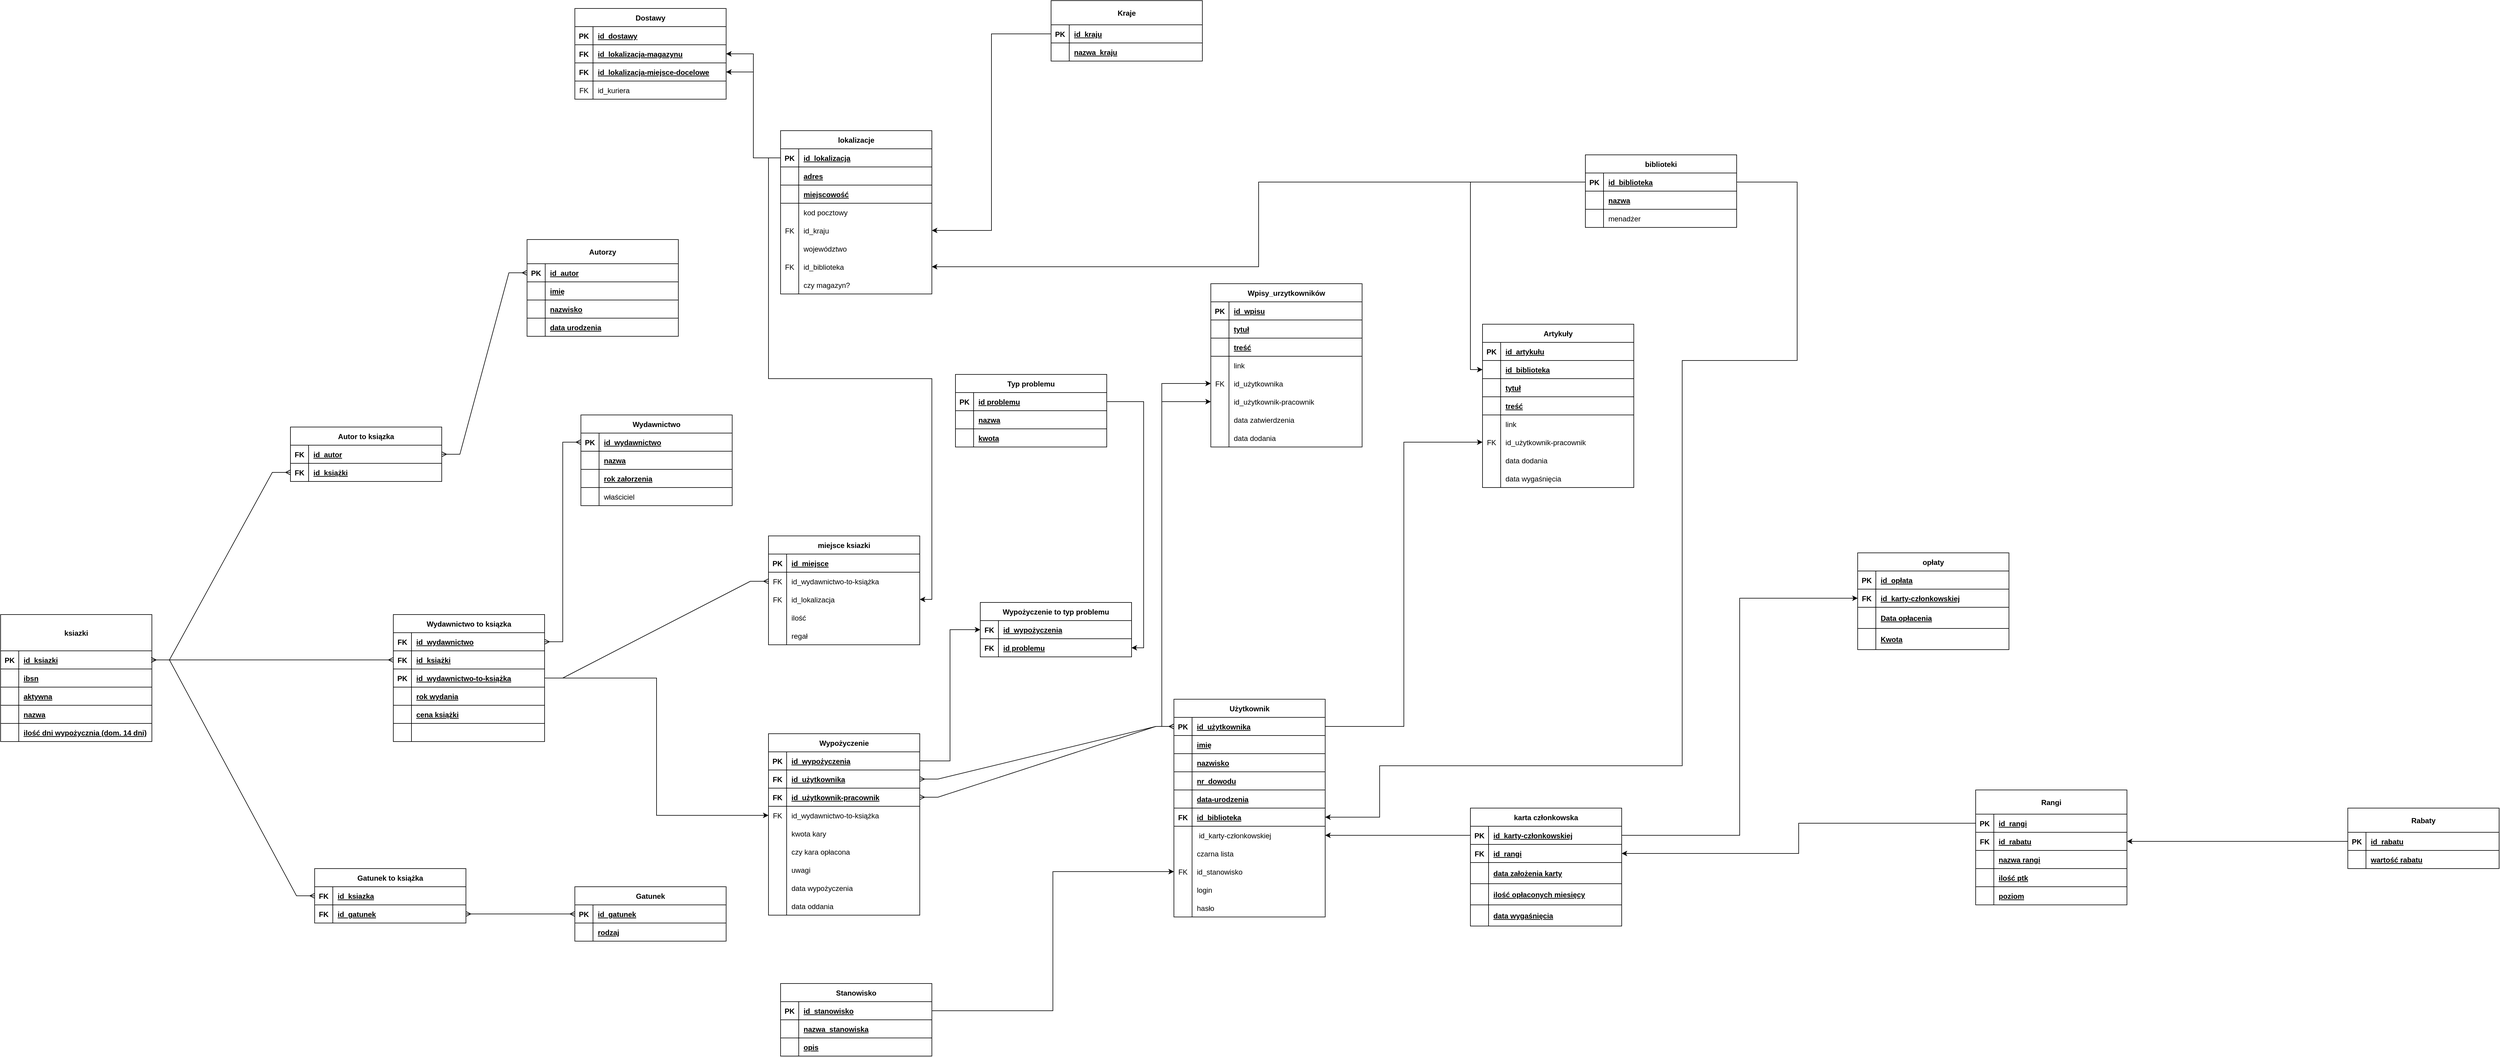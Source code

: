<mxfile version="23.1.5" type="device">
  <diagram id="R2lEEEUBdFMjLlhIrx00" name="Page-1">
    <mxGraphModel dx="2935" dy="2931" grid="1" gridSize="10" guides="1" tooltips="1" connect="1" arrows="1" fold="1" page="1" pageScale="1" pageWidth="850" pageHeight="1100" background="none" math="0" shadow="0" extFonts="Permanent Marker^https://fonts.googleapis.com/css?family=Permanent+Marker">
      <root>
        <mxCell id="0" />
        <mxCell id="1" parent="0" />
        <mxCell id="C-vyLk0tnHw3VtMMgP7b-23" value="ksiazki" style="shape=table;startSize=60;container=1;collapsible=1;childLayout=tableLayout;fixedRows=1;rowLines=0;fontStyle=1;align=center;resizeLast=1;flipH=0;" parent="1" vertex="1">
          <mxGeometry x="-1639" y="-1088" width="250" height="210" as="geometry" />
        </mxCell>
        <mxCell id="oXQID6JlJc0ez6SrdyG5-144" style="shape=partialRectangle;collapsible=0;dropTarget=0;pointerEvents=0;fillColor=none;points=[[0,0.5],[1,0.5]];portConstraint=eastwest;top=0;left=0;right=0;bottom=1;" parent="C-vyLk0tnHw3VtMMgP7b-23" vertex="1">
          <mxGeometry y="60" width="250" height="30" as="geometry" />
        </mxCell>
        <mxCell id="oXQID6JlJc0ez6SrdyG5-145" value="PK" style="shape=partialRectangle;overflow=hidden;connectable=0;fillColor=none;top=0;left=0;bottom=0;right=0;fontStyle=1;" parent="oXQID6JlJc0ez6SrdyG5-144" vertex="1">
          <mxGeometry width="30" height="30" as="geometry">
            <mxRectangle width="30" height="30" as="alternateBounds" />
          </mxGeometry>
        </mxCell>
        <mxCell id="oXQID6JlJc0ez6SrdyG5-146" value="id_ksiazki" style="shape=partialRectangle;overflow=hidden;connectable=0;fillColor=none;top=0;left=0;bottom=0;right=0;align=left;spacingLeft=6;fontStyle=5;" parent="oXQID6JlJc0ez6SrdyG5-144" vertex="1">
          <mxGeometry x="30" width="220" height="30" as="geometry">
            <mxRectangle width="220" height="30" as="alternateBounds" />
          </mxGeometry>
        </mxCell>
        <mxCell id="Kd2KwUwSnUAw2qGXrxQw-92" style="shape=partialRectangle;collapsible=0;dropTarget=0;pointerEvents=0;fillColor=none;points=[[0,0.5],[1,0.5]];portConstraint=eastwest;top=0;left=0;right=0;bottom=1;" parent="C-vyLk0tnHw3VtMMgP7b-23" vertex="1">
          <mxGeometry y="90" width="250" height="30" as="geometry" />
        </mxCell>
        <mxCell id="Kd2KwUwSnUAw2qGXrxQw-93" style="shape=partialRectangle;overflow=hidden;connectable=0;fillColor=none;top=0;left=0;bottom=0;right=0;fontStyle=1;" parent="Kd2KwUwSnUAw2qGXrxQw-92" vertex="1">
          <mxGeometry width="30" height="30" as="geometry">
            <mxRectangle width="30" height="30" as="alternateBounds" />
          </mxGeometry>
        </mxCell>
        <mxCell id="Kd2KwUwSnUAw2qGXrxQw-94" value="ibsn" style="shape=partialRectangle;overflow=hidden;connectable=0;fillColor=none;top=0;left=0;bottom=0;right=0;align=left;spacingLeft=6;fontStyle=5;" parent="Kd2KwUwSnUAw2qGXrxQw-92" vertex="1">
          <mxGeometry x="30" width="220" height="30" as="geometry">
            <mxRectangle width="220" height="30" as="alternateBounds" />
          </mxGeometry>
        </mxCell>
        <mxCell id="C-vyLk0tnHw3VtMMgP7b-24" value="" style="shape=partialRectangle;collapsible=0;dropTarget=0;pointerEvents=0;fillColor=none;points=[[0,0.5],[1,0.5]];portConstraint=eastwest;top=0;left=0;right=0;bottom=1;" parent="C-vyLk0tnHw3VtMMgP7b-23" vertex="1">
          <mxGeometry y="120" width="250" height="30" as="geometry" />
        </mxCell>
        <mxCell id="C-vyLk0tnHw3VtMMgP7b-25" value="" style="shape=partialRectangle;overflow=hidden;connectable=0;fillColor=none;top=0;left=0;bottom=0;right=0;fontStyle=1;" parent="C-vyLk0tnHw3VtMMgP7b-24" vertex="1">
          <mxGeometry width="30" height="30" as="geometry">
            <mxRectangle width="30" height="30" as="alternateBounds" />
          </mxGeometry>
        </mxCell>
        <mxCell id="C-vyLk0tnHw3VtMMgP7b-26" value="aktywna" style="shape=partialRectangle;overflow=hidden;connectable=0;fillColor=none;top=0;left=0;bottom=0;right=0;align=left;spacingLeft=6;fontStyle=5;" parent="C-vyLk0tnHw3VtMMgP7b-24" vertex="1">
          <mxGeometry x="30" width="220" height="30" as="geometry">
            <mxRectangle width="220" height="30" as="alternateBounds" />
          </mxGeometry>
        </mxCell>
        <mxCell id="Kd2KwUwSnUAw2qGXrxQw-6" style="shape=partialRectangle;collapsible=0;dropTarget=0;pointerEvents=0;fillColor=none;points=[[0,0.5],[1,0.5]];portConstraint=eastwest;top=0;left=0;right=0;bottom=1;" parent="C-vyLk0tnHw3VtMMgP7b-23" vertex="1">
          <mxGeometry y="150" width="250" height="30" as="geometry" />
        </mxCell>
        <mxCell id="Kd2KwUwSnUAw2qGXrxQw-7" value="" style="shape=partialRectangle;overflow=hidden;connectable=0;fillColor=none;top=0;left=0;bottom=0;right=0;fontStyle=1;" parent="Kd2KwUwSnUAw2qGXrxQw-6" vertex="1">
          <mxGeometry width="30" height="30" as="geometry">
            <mxRectangle width="30" height="30" as="alternateBounds" />
          </mxGeometry>
        </mxCell>
        <mxCell id="Kd2KwUwSnUAw2qGXrxQw-8" value="nazwa" style="shape=partialRectangle;overflow=hidden;connectable=0;fillColor=none;top=0;left=0;bottom=0;right=0;align=left;spacingLeft=6;fontStyle=5;" parent="Kd2KwUwSnUAw2qGXrxQw-6" vertex="1">
          <mxGeometry x="30" width="220" height="30" as="geometry">
            <mxRectangle width="220" height="30" as="alternateBounds" />
          </mxGeometry>
        </mxCell>
        <mxCell id="zjwvpYF2nKSGA9l02bZn-48" style="shape=partialRectangle;collapsible=0;dropTarget=0;pointerEvents=0;fillColor=none;points=[[0,0.5],[1,0.5]];portConstraint=eastwest;top=0;left=0;right=0;bottom=1;" parent="C-vyLk0tnHw3VtMMgP7b-23" vertex="1">
          <mxGeometry y="180" width="250" height="30" as="geometry" />
        </mxCell>
        <mxCell id="zjwvpYF2nKSGA9l02bZn-49" style="shape=partialRectangle;overflow=hidden;connectable=0;fillColor=none;top=0;left=0;bottom=0;right=0;fontStyle=1;" parent="zjwvpYF2nKSGA9l02bZn-48" vertex="1">
          <mxGeometry width="30" height="30" as="geometry">
            <mxRectangle width="30" height="30" as="alternateBounds" />
          </mxGeometry>
        </mxCell>
        <mxCell id="zjwvpYF2nKSGA9l02bZn-50" value="ilość dni wypożycznia (dom. 14 dni)" style="shape=partialRectangle;overflow=hidden;connectable=0;fillColor=none;top=0;left=0;bottom=0;right=0;align=left;spacingLeft=6;fontStyle=5;" parent="zjwvpYF2nKSGA9l02bZn-48" vertex="1">
          <mxGeometry x="30" width="220" height="30" as="geometry">
            <mxRectangle width="220" height="30" as="alternateBounds" />
          </mxGeometry>
        </mxCell>
        <mxCell id="oXQID6JlJc0ez6SrdyG5-1" value="Autorzy" style="shape=table;startSize=40;container=1;collapsible=1;childLayout=tableLayout;fixedRows=1;rowLines=0;fontStyle=1;align=center;resizeLast=1;" parent="1" vertex="1">
          <mxGeometry x="-769" y="-1708" width="250" height="160" as="geometry" />
        </mxCell>
        <mxCell id="oXQID6JlJc0ez6SrdyG5-156" style="shape=partialRectangle;collapsible=0;dropTarget=0;pointerEvents=0;fillColor=none;points=[[0,0.5],[1,0.5]];portConstraint=eastwest;top=0;left=0;right=0;bottom=1;" parent="oXQID6JlJc0ez6SrdyG5-1" vertex="1">
          <mxGeometry y="40" width="250" height="30" as="geometry" />
        </mxCell>
        <mxCell id="oXQID6JlJc0ez6SrdyG5-157" value="PK" style="shape=partialRectangle;overflow=hidden;connectable=0;fillColor=none;top=0;left=0;bottom=0;right=0;fontStyle=1;" parent="oXQID6JlJc0ez6SrdyG5-156" vertex="1">
          <mxGeometry width="30" height="30" as="geometry">
            <mxRectangle width="30" height="30" as="alternateBounds" />
          </mxGeometry>
        </mxCell>
        <mxCell id="oXQID6JlJc0ez6SrdyG5-158" value="id_autor" style="shape=partialRectangle;overflow=hidden;connectable=0;fillColor=none;top=0;left=0;bottom=0;right=0;align=left;spacingLeft=6;fontStyle=5;" parent="oXQID6JlJc0ez6SrdyG5-156" vertex="1">
          <mxGeometry x="30" width="220" height="30" as="geometry">
            <mxRectangle width="220" height="30" as="alternateBounds" />
          </mxGeometry>
        </mxCell>
        <mxCell id="oXQID6JlJc0ez6SrdyG5-153" style="shape=partialRectangle;collapsible=0;dropTarget=0;pointerEvents=0;fillColor=none;points=[[0,0.5],[1,0.5]];portConstraint=eastwest;top=0;left=0;right=0;bottom=1;" parent="oXQID6JlJc0ez6SrdyG5-1" vertex="1">
          <mxGeometry y="70" width="250" height="30" as="geometry" />
        </mxCell>
        <mxCell id="oXQID6JlJc0ez6SrdyG5-154" style="shape=partialRectangle;overflow=hidden;connectable=0;fillColor=none;top=0;left=0;bottom=0;right=0;fontStyle=1;" parent="oXQID6JlJc0ez6SrdyG5-153" vertex="1">
          <mxGeometry width="30" height="30" as="geometry">
            <mxRectangle width="30" height="30" as="alternateBounds" />
          </mxGeometry>
        </mxCell>
        <mxCell id="oXQID6JlJc0ez6SrdyG5-155" value="imię" style="shape=partialRectangle;overflow=hidden;connectable=0;fillColor=none;top=0;left=0;bottom=0;right=0;align=left;spacingLeft=6;fontStyle=5;" parent="oXQID6JlJc0ez6SrdyG5-153" vertex="1">
          <mxGeometry x="30" width="220" height="30" as="geometry">
            <mxRectangle width="220" height="30" as="alternateBounds" />
          </mxGeometry>
        </mxCell>
        <mxCell id="oXQID6JlJc0ez6SrdyG5-150" style="shape=partialRectangle;collapsible=0;dropTarget=0;pointerEvents=0;fillColor=none;points=[[0,0.5],[1,0.5]];portConstraint=eastwest;top=0;left=0;right=0;bottom=1;" parent="oXQID6JlJc0ez6SrdyG5-1" vertex="1">
          <mxGeometry y="100" width="250" height="30" as="geometry" />
        </mxCell>
        <mxCell id="oXQID6JlJc0ez6SrdyG5-151" style="shape=partialRectangle;overflow=hidden;connectable=0;fillColor=none;top=0;left=0;bottom=0;right=0;fontStyle=1;" parent="oXQID6JlJc0ez6SrdyG5-150" vertex="1">
          <mxGeometry width="30" height="30" as="geometry">
            <mxRectangle width="30" height="30" as="alternateBounds" />
          </mxGeometry>
        </mxCell>
        <mxCell id="oXQID6JlJc0ez6SrdyG5-152" value="nazwisko" style="shape=partialRectangle;overflow=hidden;connectable=0;fillColor=none;top=0;left=0;bottom=0;right=0;align=left;spacingLeft=6;fontStyle=5;" parent="oXQID6JlJc0ez6SrdyG5-150" vertex="1">
          <mxGeometry x="30" width="220" height="30" as="geometry">
            <mxRectangle width="220" height="30" as="alternateBounds" />
          </mxGeometry>
        </mxCell>
        <mxCell id="oXQID6JlJc0ez6SrdyG5-2" value="" style="shape=partialRectangle;collapsible=0;dropTarget=0;pointerEvents=0;fillColor=none;points=[[0,0.5],[1,0.5]];portConstraint=eastwest;top=0;left=0;right=0;bottom=1;" parent="oXQID6JlJc0ez6SrdyG5-1" vertex="1">
          <mxGeometry y="130" width="250" height="30" as="geometry" />
        </mxCell>
        <mxCell id="oXQID6JlJc0ez6SrdyG5-3" value="" style="shape=partialRectangle;overflow=hidden;connectable=0;fillColor=none;top=0;left=0;bottom=0;right=0;fontStyle=1;" parent="oXQID6JlJc0ez6SrdyG5-2" vertex="1">
          <mxGeometry width="30" height="30" as="geometry">
            <mxRectangle width="30" height="30" as="alternateBounds" />
          </mxGeometry>
        </mxCell>
        <mxCell id="oXQID6JlJc0ez6SrdyG5-4" value="data urodzenia" style="shape=partialRectangle;overflow=hidden;connectable=0;fillColor=none;top=0;left=0;bottom=0;right=0;align=left;spacingLeft=6;fontStyle=5;" parent="oXQID6JlJc0ez6SrdyG5-2" vertex="1">
          <mxGeometry x="30" width="220" height="30" as="geometry">
            <mxRectangle width="220" height="30" as="alternateBounds" />
          </mxGeometry>
        </mxCell>
        <mxCell id="oXQID6JlJc0ez6SrdyG5-18" value="Wydawnictwo" style="shape=table;startSize=30;container=1;collapsible=1;childLayout=tableLayout;fixedRows=1;rowLines=0;fontStyle=1;align=center;resizeLast=1;" parent="1" vertex="1">
          <mxGeometry x="-680" y="-1418" width="250" height="150" as="geometry" />
        </mxCell>
        <mxCell id="oXQID6JlJc0ez6SrdyG5-165" style="shape=partialRectangle;collapsible=0;dropTarget=0;pointerEvents=0;fillColor=none;points=[[0,0.5],[1,0.5]];portConstraint=eastwest;top=0;left=0;right=0;bottom=1;" parent="oXQID6JlJc0ez6SrdyG5-18" vertex="1">
          <mxGeometry y="30" width="250" height="30" as="geometry" />
        </mxCell>
        <mxCell id="oXQID6JlJc0ez6SrdyG5-166" value="PK" style="shape=partialRectangle;overflow=hidden;connectable=0;fillColor=none;top=0;left=0;bottom=0;right=0;fontStyle=1;" parent="oXQID6JlJc0ez6SrdyG5-165" vertex="1">
          <mxGeometry width="30" height="30" as="geometry">
            <mxRectangle width="30" height="30" as="alternateBounds" />
          </mxGeometry>
        </mxCell>
        <mxCell id="oXQID6JlJc0ez6SrdyG5-167" value="id_wydawnictwo" style="shape=partialRectangle;overflow=hidden;connectable=0;fillColor=none;top=0;left=0;bottom=0;right=0;align=left;spacingLeft=6;fontStyle=5;" parent="oXQID6JlJc0ez6SrdyG5-165" vertex="1">
          <mxGeometry x="30" width="220" height="30" as="geometry">
            <mxRectangle width="220" height="30" as="alternateBounds" />
          </mxGeometry>
        </mxCell>
        <mxCell id="oXQID6JlJc0ez6SrdyG5-162" style="shape=partialRectangle;collapsible=0;dropTarget=0;pointerEvents=0;fillColor=none;points=[[0,0.5],[1,0.5]];portConstraint=eastwest;top=0;left=0;right=0;bottom=1;" parent="oXQID6JlJc0ez6SrdyG5-18" vertex="1">
          <mxGeometry y="60" width="250" height="30" as="geometry" />
        </mxCell>
        <mxCell id="oXQID6JlJc0ez6SrdyG5-163" style="shape=partialRectangle;overflow=hidden;connectable=0;fillColor=none;top=0;left=0;bottom=0;right=0;fontStyle=1;" parent="oXQID6JlJc0ez6SrdyG5-162" vertex="1">
          <mxGeometry width="30" height="30" as="geometry">
            <mxRectangle width="30" height="30" as="alternateBounds" />
          </mxGeometry>
        </mxCell>
        <mxCell id="oXQID6JlJc0ez6SrdyG5-164" value="nazwa" style="shape=partialRectangle;overflow=hidden;connectable=0;fillColor=none;top=0;left=0;bottom=0;right=0;align=left;spacingLeft=6;fontStyle=5;" parent="oXQID6JlJc0ez6SrdyG5-162" vertex="1">
          <mxGeometry x="30" width="220" height="30" as="geometry">
            <mxRectangle width="220" height="30" as="alternateBounds" />
          </mxGeometry>
        </mxCell>
        <mxCell id="oXQID6JlJc0ez6SrdyG5-19" value="" style="shape=partialRectangle;collapsible=0;dropTarget=0;pointerEvents=0;fillColor=none;points=[[0,0.5],[1,0.5]];portConstraint=eastwest;top=0;left=0;right=0;bottom=1;" parent="oXQID6JlJc0ez6SrdyG5-18" vertex="1">
          <mxGeometry y="90" width="250" height="30" as="geometry" />
        </mxCell>
        <mxCell id="oXQID6JlJc0ez6SrdyG5-20" value="" style="shape=partialRectangle;overflow=hidden;connectable=0;fillColor=none;top=0;left=0;bottom=0;right=0;fontStyle=1;" parent="oXQID6JlJc0ez6SrdyG5-19" vertex="1">
          <mxGeometry width="30" height="30" as="geometry">
            <mxRectangle width="30" height="30" as="alternateBounds" />
          </mxGeometry>
        </mxCell>
        <mxCell id="oXQID6JlJc0ez6SrdyG5-21" value="rok załorzenia" style="shape=partialRectangle;overflow=hidden;connectable=0;fillColor=none;top=0;left=0;bottom=0;right=0;align=left;spacingLeft=6;fontStyle=5;" parent="oXQID6JlJc0ez6SrdyG5-19" vertex="1">
          <mxGeometry x="30" width="220" height="30" as="geometry">
            <mxRectangle width="220" height="30" as="alternateBounds" />
          </mxGeometry>
        </mxCell>
        <mxCell id="oXQID6JlJc0ez6SrdyG5-22" value="" style="shape=partialRectangle;collapsible=0;dropTarget=0;pointerEvents=0;fillColor=none;points=[[0,0.5],[1,0.5]];portConstraint=eastwest;top=0;left=0;right=0;bottom=0;" parent="oXQID6JlJc0ez6SrdyG5-18" vertex="1">
          <mxGeometry y="120" width="250" height="30" as="geometry" />
        </mxCell>
        <mxCell id="oXQID6JlJc0ez6SrdyG5-23" value="" style="shape=partialRectangle;overflow=hidden;connectable=0;fillColor=none;top=0;left=0;bottom=0;right=0;" parent="oXQID6JlJc0ez6SrdyG5-22" vertex="1">
          <mxGeometry width="30" height="30" as="geometry">
            <mxRectangle width="30" height="30" as="alternateBounds" />
          </mxGeometry>
        </mxCell>
        <mxCell id="oXQID6JlJc0ez6SrdyG5-24" value="właściciel" style="shape=partialRectangle;overflow=hidden;connectable=0;fillColor=none;top=0;left=0;bottom=0;right=0;align=left;spacingLeft=6;" parent="oXQID6JlJc0ez6SrdyG5-22" vertex="1">
          <mxGeometry x="30" width="220" height="30" as="geometry">
            <mxRectangle width="220" height="30" as="alternateBounds" />
          </mxGeometry>
        </mxCell>
        <mxCell id="oXQID6JlJc0ez6SrdyG5-87" value="" style="edgeStyle=orthogonalEdgeStyle;rounded=0;orthogonalLoop=1;jettySize=auto;html=1;entryX=1.011;entryY=0.547;entryDx=0;entryDy=0;entryPerimeter=0;" parent="1" source="oXQID6JlJc0ez6SrdyG5-19" edge="1">
          <mxGeometry relative="1" as="geometry" />
        </mxCell>
        <mxCell id="oXQID6JlJc0ez6SrdyG5-182" value="Autor to ksiązka" style="shape=table;startSize=30;container=1;collapsible=1;childLayout=tableLayout;fixedRows=1;rowLines=0;fontStyle=1;align=center;resizeLast=1;" parent="1" vertex="1">
          <mxGeometry x="-1160" y="-1398" width="250" height="90" as="geometry" />
        </mxCell>
        <mxCell id="oXQID6JlJc0ez6SrdyG5-183" style="shape=partialRectangle;collapsible=0;dropTarget=0;pointerEvents=0;fillColor=none;points=[[0,0.5],[1,0.5]];portConstraint=eastwest;top=0;left=0;right=0;bottom=1;" parent="oXQID6JlJc0ez6SrdyG5-182" vertex="1">
          <mxGeometry y="30" width="250" height="30" as="geometry" />
        </mxCell>
        <mxCell id="oXQID6JlJc0ez6SrdyG5-184" value="FK" style="shape=partialRectangle;overflow=hidden;connectable=0;fillColor=none;top=0;left=0;bottom=0;right=0;fontStyle=1;" parent="oXQID6JlJc0ez6SrdyG5-183" vertex="1">
          <mxGeometry width="30" height="30" as="geometry">
            <mxRectangle width="30" height="30" as="alternateBounds" />
          </mxGeometry>
        </mxCell>
        <mxCell id="oXQID6JlJc0ez6SrdyG5-185" value="id_autor" style="shape=partialRectangle;overflow=hidden;connectable=0;fillColor=none;top=0;left=0;bottom=0;right=0;align=left;spacingLeft=6;fontStyle=5;" parent="oXQID6JlJc0ez6SrdyG5-183" vertex="1">
          <mxGeometry x="30" width="220" height="30" as="geometry">
            <mxRectangle width="220" height="30" as="alternateBounds" />
          </mxGeometry>
        </mxCell>
        <mxCell id="oXQID6JlJc0ez6SrdyG5-186" style="shape=partialRectangle;collapsible=0;dropTarget=0;pointerEvents=0;fillColor=none;points=[[0,0.5],[1,0.5]];portConstraint=eastwest;top=0;left=0;right=0;bottom=1;" parent="oXQID6JlJc0ez6SrdyG5-182" vertex="1">
          <mxGeometry y="60" width="250" height="30" as="geometry" />
        </mxCell>
        <mxCell id="oXQID6JlJc0ez6SrdyG5-187" value="FK" style="shape=partialRectangle;overflow=hidden;connectable=0;fillColor=none;top=0;left=0;bottom=0;right=0;fontStyle=1;" parent="oXQID6JlJc0ez6SrdyG5-186" vertex="1">
          <mxGeometry width="30" height="30" as="geometry">
            <mxRectangle width="30" height="30" as="alternateBounds" />
          </mxGeometry>
        </mxCell>
        <mxCell id="oXQID6JlJc0ez6SrdyG5-188" value="id_książki" style="shape=partialRectangle;overflow=hidden;connectable=0;fillColor=none;top=0;left=0;bottom=0;right=0;align=left;spacingLeft=6;fontStyle=5;" parent="oXQID6JlJc0ez6SrdyG5-186" vertex="1">
          <mxGeometry x="30" width="220" height="30" as="geometry">
            <mxRectangle width="220" height="30" as="alternateBounds" />
          </mxGeometry>
        </mxCell>
        <mxCell id="tqwwJvEvwjewHMKWZLb9-7" value="Wydawnictwo to ksiązka" style="shape=table;startSize=30;container=1;collapsible=1;childLayout=tableLayout;fixedRows=1;rowLines=0;fontStyle=1;align=center;resizeLast=1;" parent="1" vertex="1">
          <mxGeometry x="-990" y="-1088" width="250" height="210" as="geometry" />
        </mxCell>
        <mxCell id="tqwwJvEvwjewHMKWZLb9-8" style="shape=partialRectangle;collapsible=0;dropTarget=0;pointerEvents=0;fillColor=none;points=[[0,0.5],[1,0.5]];portConstraint=eastwest;top=0;left=0;right=0;bottom=1;" parent="tqwwJvEvwjewHMKWZLb9-7" vertex="1">
          <mxGeometry y="30" width="250" height="30" as="geometry" />
        </mxCell>
        <mxCell id="tqwwJvEvwjewHMKWZLb9-9" value="FK" style="shape=partialRectangle;overflow=hidden;connectable=0;fillColor=none;top=0;left=0;bottom=0;right=0;fontStyle=1;" parent="tqwwJvEvwjewHMKWZLb9-8" vertex="1">
          <mxGeometry width="30" height="30" as="geometry">
            <mxRectangle width="30" height="30" as="alternateBounds" />
          </mxGeometry>
        </mxCell>
        <mxCell id="tqwwJvEvwjewHMKWZLb9-10" value="id_wydawnictwo" style="shape=partialRectangle;overflow=hidden;connectable=0;fillColor=none;top=0;left=0;bottom=0;right=0;align=left;spacingLeft=6;fontStyle=5;" parent="tqwwJvEvwjewHMKWZLb9-8" vertex="1">
          <mxGeometry x="30" width="220" height="30" as="geometry">
            <mxRectangle width="220" height="30" as="alternateBounds" />
          </mxGeometry>
        </mxCell>
        <mxCell id="tqwwJvEvwjewHMKWZLb9-11" style="shape=partialRectangle;collapsible=0;dropTarget=0;pointerEvents=0;fillColor=none;points=[[0,0.5],[1,0.5]];portConstraint=eastwest;top=0;left=0;right=0;bottom=1;" parent="tqwwJvEvwjewHMKWZLb9-7" vertex="1">
          <mxGeometry y="60" width="250" height="30" as="geometry" />
        </mxCell>
        <mxCell id="tqwwJvEvwjewHMKWZLb9-12" value="FK" style="shape=partialRectangle;overflow=hidden;connectable=0;fillColor=none;top=0;left=0;bottom=0;right=0;fontStyle=1;" parent="tqwwJvEvwjewHMKWZLb9-11" vertex="1">
          <mxGeometry width="30" height="30" as="geometry">
            <mxRectangle width="30" height="30" as="alternateBounds" />
          </mxGeometry>
        </mxCell>
        <mxCell id="tqwwJvEvwjewHMKWZLb9-13" value="id_książki" style="shape=partialRectangle;overflow=hidden;connectable=0;fillColor=none;top=0;left=0;bottom=0;right=0;align=left;spacingLeft=6;fontStyle=5;" parent="tqwwJvEvwjewHMKWZLb9-11" vertex="1">
          <mxGeometry x="30" width="220" height="30" as="geometry">
            <mxRectangle width="220" height="30" as="alternateBounds" />
          </mxGeometry>
        </mxCell>
        <mxCell id="zjwvpYF2nKSGA9l02bZn-1" style="shape=partialRectangle;collapsible=0;dropTarget=0;pointerEvents=0;fillColor=none;points=[[0,0.5],[1,0.5]];portConstraint=eastwest;top=0;left=0;right=0;bottom=1;" parent="tqwwJvEvwjewHMKWZLb9-7" vertex="1">
          <mxGeometry y="90" width="250" height="30" as="geometry" />
        </mxCell>
        <mxCell id="zjwvpYF2nKSGA9l02bZn-2" value="PK" style="shape=partialRectangle;overflow=hidden;connectable=0;fillColor=none;top=0;left=0;bottom=0;right=0;fontStyle=1;" parent="zjwvpYF2nKSGA9l02bZn-1" vertex="1">
          <mxGeometry width="30" height="30" as="geometry">
            <mxRectangle width="30" height="30" as="alternateBounds" />
          </mxGeometry>
        </mxCell>
        <mxCell id="zjwvpYF2nKSGA9l02bZn-3" value="id_wydawnictwo-to-książka" style="shape=partialRectangle;overflow=hidden;connectable=0;fillColor=none;top=0;left=0;bottom=0;right=0;align=left;spacingLeft=6;fontStyle=5;" parent="zjwvpYF2nKSGA9l02bZn-1" vertex="1">
          <mxGeometry x="30" width="220" height="30" as="geometry">
            <mxRectangle width="220" height="30" as="alternateBounds" />
          </mxGeometry>
        </mxCell>
        <mxCell id="zjwvpYF2nKSGA9l02bZn-4" style="shape=partialRectangle;collapsible=0;dropTarget=0;pointerEvents=0;fillColor=none;points=[[0,0.5],[1,0.5]];portConstraint=eastwest;top=0;left=0;right=0;bottom=1;" parent="tqwwJvEvwjewHMKWZLb9-7" vertex="1">
          <mxGeometry y="120" width="250" height="30" as="geometry" />
        </mxCell>
        <mxCell id="zjwvpYF2nKSGA9l02bZn-5" style="shape=partialRectangle;overflow=hidden;connectable=0;fillColor=none;top=0;left=0;bottom=0;right=0;fontStyle=1;" parent="zjwvpYF2nKSGA9l02bZn-4" vertex="1">
          <mxGeometry width="30" height="30" as="geometry">
            <mxRectangle width="30" height="30" as="alternateBounds" />
          </mxGeometry>
        </mxCell>
        <mxCell id="zjwvpYF2nKSGA9l02bZn-6" value="rok wydania" style="shape=partialRectangle;overflow=hidden;connectable=0;fillColor=none;top=0;left=0;bottom=0;right=0;align=left;spacingLeft=6;fontStyle=5;" parent="zjwvpYF2nKSGA9l02bZn-4" vertex="1">
          <mxGeometry x="30" width="220" height="30" as="geometry">
            <mxRectangle width="220" height="30" as="alternateBounds" />
          </mxGeometry>
        </mxCell>
        <mxCell id="zjwvpYF2nKSGA9l02bZn-8" style="shape=partialRectangle;collapsible=0;dropTarget=0;pointerEvents=0;fillColor=none;points=[[0,0.5],[1,0.5]];portConstraint=eastwest;top=0;left=0;right=0;bottom=1;" parent="tqwwJvEvwjewHMKWZLb9-7" vertex="1">
          <mxGeometry y="150" width="250" height="30" as="geometry" />
        </mxCell>
        <mxCell id="zjwvpYF2nKSGA9l02bZn-9" style="shape=partialRectangle;overflow=hidden;connectable=0;fillColor=none;top=0;left=0;bottom=0;right=0;fontStyle=1;" parent="zjwvpYF2nKSGA9l02bZn-8" vertex="1">
          <mxGeometry width="30" height="30" as="geometry">
            <mxRectangle width="30" height="30" as="alternateBounds" />
          </mxGeometry>
        </mxCell>
        <mxCell id="zjwvpYF2nKSGA9l02bZn-10" value="cena książki" style="shape=partialRectangle;overflow=hidden;connectable=0;fillColor=none;top=0;left=0;bottom=0;right=0;align=left;spacingLeft=6;fontStyle=5;" parent="zjwvpYF2nKSGA9l02bZn-8" vertex="1">
          <mxGeometry x="30" width="220" height="30" as="geometry">
            <mxRectangle width="220" height="30" as="alternateBounds" />
          </mxGeometry>
        </mxCell>
        <mxCell id="zjwvpYF2nKSGA9l02bZn-11" style="shape=partialRectangle;collapsible=0;dropTarget=0;pointerEvents=0;fillColor=none;points=[[0,0.5],[1,0.5]];portConstraint=eastwest;top=0;left=0;right=0;bottom=1;" parent="tqwwJvEvwjewHMKWZLb9-7" vertex="1">
          <mxGeometry y="180" width="250" height="30" as="geometry" />
        </mxCell>
        <mxCell id="zjwvpYF2nKSGA9l02bZn-12" style="shape=partialRectangle;overflow=hidden;connectable=0;fillColor=none;top=0;left=0;bottom=0;right=0;fontStyle=1;" parent="zjwvpYF2nKSGA9l02bZn-11" vertex="1">
          <mxGeometry width="30" height="30" as="geometry">
            <mxRectangle width="30" height="30" as="alternateBounds" />
          </mxGeometry>
        </mxCell>
        <mxCell id="zjwvpYF2nKSGA9l02bZn-13" style="shape=partialRectangle;overflow=hidden;connectable=0;fillColor=none;top=0;left=0;bottom=0;right=0;align=left;spacingLeft=6;fontStyle=5;" parent="zjwvpYF2nKSGA9l02bZn-11" vertex="1">
          <mxGeometry x="30" width="220" height="30" as="geometry">
            <mxRectangle width="220" height="30" as="alternateBounds" />
          </mxGeometry>
        </mxCell>
        <mxCell id="bBVZobaaoDV3354W2KbN-1" value="lokalizacje" style="shape=table;startSize=30;container=1;collapsible=1;childLayout=tableLayout;fixedRows=1;rowLines=0;fontStyle=1;align=center;resizeLast=1;" parent="1" vertex="1">
          <mxGeometry x="-350" y="-1888" width="250" height="270" as="geometry" />
        </mxCell>
        <mxCell id="bBVZobaaoDV3354W2KbN-2" style="shape=partialRectangle;collapsible=0;dropTarget=0;pointerEvents=0;fillColor=none;points=[[0,0.5],[1,0.5]];portConstraint=eastwest;top=0;left=0;right=0;bottom=1;" parent="bBVZobaaoDV3354W2KbN-1" vertex="1">
          <mxGeometry y="30" width="250" height="30" as="geometry" />
        </mxCell>
        <mxCell id="bBVZobaaoDV3354W2KbN-3" value="PK" style="shape=partialRectangle;overflow=hidden;connectable=0;fillColor=none;top=0;left=0;bottom=0;right=0;fontStyle=1;" parent="bBVZobaaoDV3354W2KbN-2" vertex="1">
          <mxGeometry width="30" height="30" as="geometry">
            <mxRectangle width="30" height="30" as="alternateBounds" />
          </mxGeometry>
        </mxCell>
        <mxCell id="bBVZobaaoDV3354W2KbN-4" value="id_lokalizacja" style="shape=partialRectangle;overflow=hidden;connectable=0;fillColor=none;top=0;left=0;bottom=0;right=0;align=left;spacingLeft=6;fontStyle=5;" parent="bBVZobaaoDV3354W2KbN-2" vertex="1">
          <mxGeometry x="30" width="220" height="30" as="geometry">
            <mxRectangle width="220" height="30" as="alternateBounds" />
          </mxGeometry>
        </mxCell>
        <mxCell id="bBVZobaaoDV3354W2KbN-5" style="shape=partialRectangle;collapsible=0;dropTarget=0;pointerEvents=0;fillColor=none;points=[[0,0.5],[1,0.5]];portConstraint=eastwest;top=0;left=0;right=0;bottom=1;" parent="bBVZobaaoDV3354W2KbN-1" vertex="1">
          <mxGeometry y="60" width="250" height="30" as="geometry" />
        </mxCell>
        <mxCell id="bBVZobaaoDV3354W2KbN-6" style="shape=partialRectangle;overflow=hidden;connectable=0;fillColor=none;top=0;left=0;bottom=0;right=0;fontStyle=1;" parent="bBVZobaaoDV3354W2KbN-5" vertex="1">
          <mxGeometry width="30" height="30" as="geometry">
            <mxRectangle width="30" height="30" as="alternateBounds" />
          </mxGeometry>
        </mxCell>
        <mxCell id="bBVZobaaoDV3354W2KbN-7" value="adres" style="shape=partialRectangle;overflow=hidden;connectable=0;fillColor=none;top=0;left=0;bottom=0;right=0;align=left;spacingLeft=6;fontStyle=5;" parent="bBVZobaaoDV3354W2KbN-5" vertex="1">
          <mxGeometry x="30" width="220" height="30" as="geometry">
            <mxRectangle width="220" height="30" as="alternateBounds" />
          </mxGeometry>
        </mxCell>
        <mxCell id="bBVZobaaoDV3354W2KbN-8" value="" style="shape=partialRectangle;collapsible=0;dropTarget=0;pointerEvents=0;fillColor=none;points=[[0,0.5],[1,0.5]];portConstraint=eastwest;top=0;left=0;right=0;bottom=1;" parent="bBVZobaaoDV3354W2KbN-1" vertex="1">
          <mxGeometry y="90" width="250" height="30" as="geometry" />
        </mxCell>
        <mxCell id="bBVZobaaoDV3354W2KbN-9" value="" style="shape=partialRectangle;overflow=hidden;connectable=0;fillColor=none;top=0;left=0;bottom=0;right=0;fontStyle=1;" parent="bBVZobaaoDV3354W2KbN-8" vertex="1">
          <mxGeometry width="30" height="30" as="geometry">
            <mxRectangle width="30" height="30" as="alternateBounds" />
          </mxGeometry>
        </mxCell>
        <mxCell id="bBVZobaaoDV3354W2KbN-10" value="miejscowość" style="shape=partialRectangle;overflow=hidden;connectable=0;fillColor=none;top=0;left=0;bottom=0;right=0;align=left;spacingLeft=6;fontStyle=5;" parent="bBVZobaaoDV3354W2KbN-8" vertex="1">
          <mxGeometry x="30" width="220" height="30" as="geometry">
            <mxRectangle width="220" height="30" as="alternateBounds" />
          </mxGeometry>
        </mxCell>
        <mxCell id="bBVZobaaoDV3354W2KbN-11" value="" style="shape=partialRectangle;collapsible=0;dropTarget=0;pointerEvents=0;fillColor=none;points=[[0,0.5],[1,0.5]];portConstraint=eastwest;top=0;left=0;right=0;bottom=0;" parent="bBVZobaaoDV3354W2KbN-1" vertex="1">
          <mxGeometry y="120" width="250" height="30" as="geometry" />
        </mxCell>
        <mxCell id="bBVZobaaoDV3354W2KbN-12" value="" style="shape=partialRectangle;overflow=hidden;connectable=0;fillColor=none;top=0;left=0;bottom=0;right=0;" parent="bBVZobaaoDV3354W2KbN-11" vertex="1">
          <mxGeometry width="30" height="30" as="geometry">
            <mxRectangle width="30" height="30" as="alternateBounds" />
          </mxGeometry>
        </mxCell>
        <mxCell id="bBVZobaaoDV3354W2KbN-13" value="kod pocztowy" style="shape=partialRectangle;overflow=hidden;connectable=0;fillColor=none;top=0;left=0;bottom=0;right=0;align=left;spacingLeft=6;" parent="bBVZobaaoDV3354W2KbN-11" vertex="1">
          <mxGeometry x="30" width="220" height="30" as="geometry">
            <mxRectangle width="220" height="30" as="alternateBounds" />
          </mxGeometry>
        </mxCell>
        <mxCell id="zjwvpYF2nKSGA9l02bZn-229" style="shape=partialRectangle;collapsible=0;dropTarget=0;pointerEvents=0;fillColor=none;points=[[0,0.5],[1,0.5]];portConstraint=eastwest;top=0;left=0;right=0;bottom=0;" parent="bBVZobaaoDV3354W2KbN-1" vertex="1">
          <mxGeometry y="150" width="250" height="30" as="geometry" />
        </mxCell>
        <mxCell id="zjwvpYF2nKSGA9l02bZn-230" value="FK" style="shape=partialRectangle;overflow=hidden;connectable=0;fillColor=none;top=0;left=0;bottom=0;right=0;" parent="zjwvpYF2nKSGA9l02bZn-229" vertex="1">
          <mxGeometry width="30" height="30" as="geometry">
            <mxRectangle width="30" height="30" as="alternateBounds" />
          </mxGeometry>
        </mxCell>
        <mxCell id="zjwvpYF2nKSGA9l02bZn-231" value="id_kraju" style="shape=partialRectangle;overflow=hidden;connectable=0;fillColor=none;top=0;left=0;bottom=0;right=0;align=left;spacingLeft=6;" parent="zjwvpYF2nKSGA9l02bZn-229" vertex="1">
          <mxGeometry x="30" width="220" height="30" as="geometry">
            <mxRectangle width="220" height="30" as="alternateBounds" />
          </mxGeometry>
        </mxCell>
        <mxCell id="DZg-5C0uE0kTSk13s5Nf-1" style="shape=partialRectangle;collapsible=0;dropTarget=0;pointerEvents=0;fillColor=none;points=[[0,0.5],[1,0.5]];portConstraint=eastwest;top=0;left=0;right=0;bottom=0;" parent="bBVZobaaoDV3354W2KbN-1" vertex="1">
          <mxGeometry y="180" width="250" height="30" as="geometry" />
        </mxCell>
        <mxCell id="DZg-5C0uE0kTSk13s5Nf-2" style="shape=partialRectangle;overflow=hidden;connectable=0;fillColor=none;top=0;left=0;bottom=0;right=0;" parent="DZg-5C0uE0kTSk13s5Nf-1" vertex="1">
          <mxGeometry width="30" height="30" as="geometry">
            <mxRectangle width="30" height="30" as="alternateBounds" />
          </mxGeometry>
        </mxCell>
        <mxCell id="DZg-5C0uE0kTSk13s5Nf-3" value="województwo" style="shape=partialRectangle;overflow=hidden;connectable=0;fillColor=none;top=0;left=0;bottom=0;right=0;align=left;spacingLeft=6;" parent="DZg-5C0uE0kTSk13s5Nf-1" vertex="1">
          <mxGeometry x="30" width="220" height="30" as="geometry">
            <mxRectangle width="220" height="30" as="alternateBounds" />
          </mxGeometry>
        </mxCell>
        <mxCell id="zjwvpYF2nKSGA9l02bZn-74" style="shape=partialRectangle;collapsible=0;dropTarget=0;pointerEvents=0;fillColor=none;points=[[0,0.5],[1,0.5]];portConstraint=eastwest;top=0;left=0;right=0;bottom=0;" parent="bBVZobaaoDV3354W2KbN-1" vertex="1">
          <mxGeometry y="210" width="250" height="30" as="geometry" />
        </mxCell>
        <mxCell id="zjwvpYF2nKSGA9l02bZn-75" value="FK" style="shape=partialRectangle;overflow=hidden;connectable=0;fillColor=none;top=0;left=0;bottom=0;right=0;" parent="zjwvpYF2nKSGA9l02bZn-74" vertex="1">
          <mxGeometry width="30" height="30" as="geometry">
            <mxRectangle width="30" height="30" as="alternateBounds" />
          </mxGeometry>
        </mxCell>
        <mxCell id="zjwvpYF2nKSGA9l02bZn-76" value="id_biblioteka" style="shape=partialRectangle;overflow=hidden;connectable=0;fillColor=none;top=0;left=0;bottom=0;right=0;align=left;spacingLeft=6;" parent="zjwvpYF2nKSGA9l02bZn-74" vertex="1">
          <mxGeometry x="30" width="220" height="30" as="geometry">
            <mxRectangle width="220" height="30" as="alternateBounds" />
          </mxGeometry>
        </mxCell>
        <mxCell id="zjwvpYF2nKSGA9l02bZn-79" style="shape=partialRectangle;collapsible=0;dropTarget=0;pointerEvents=0;fillColor=none;points=[[0,0.5],[1,0.5]];portConstraint=eastwest;top=0;left=0;right=0;bottom=0;" parent="bBVZobaaoDV3354W2KbN-1" vertex="1">
          <mxGeometry y="240" width="250" height="30" as="geometry" />
        </mxCell>
        <mxCell id="zjwvpYF2nKSGA9l02bZn-80" style="shape=partialRectangle;overflow=hidden;connectable=0;fillColor=none;top=0;left=0;bottom=0;right=0;" parent="zjwvpYF2nKSGA9l02bZn-79" vertex="1">
          <mxGeometry width="30" height="30" as="geometry">
            <mxRectangle width="30" height="30" as="alternateBounds" />
          </mxGeometry>
        </mxCell>
        <mxCell id="zjwvpYF2nKSGA9l02bZn-81" value="czy magazyn?" style="shape=partialRectangle;overflow=hidden;connectable=0;fillColor=none;top=0;left=0;bottom=0;right=0;align=left;spacingLeft=6;" parent="zjwvpYF2nKSGA9l02bZn-79" vertex="1">
          <mxGeometry x="30" width="220" height="30" as="geometry">
            <mxRectangle width="220" height="30" as="alternateBounds" />
          </mxGeometry>
        </mxCell>
        <mxCell id="bBVZobaaoDV3354W2KbN-14" value="biblioteki" style="shape=table;startSize=30;container=1;collapsible=1;childLayout=tableLayout;fixedRows=1;rowLines=0;fontStyle=1;align=center;resizeLast=1;" parent="1" vertex="1">
          <mxGeometry x="980" y="-1848" width="250" height="120" as="geometry" />
        </mxCell>
        <mxCell id="bBVZobaaoDV3354W2KbN-15" style="shape=partialRectangle;collapsible=0;dropTarget=0;pointerEvents=0;fillColor=none;points=[[0,0.5],[1,0.5]];portConstraint=eastwest;top=0;left=0;right=0;bottom=1;" parent="bBVZobaaoDV3354W2KbN-14" vertex="1">
          <mxGeometry y="30" width="250" height="30" as="geometry" />
        </mxCell>
        <mxCell id="bBVZobaaoDV3354W2KbN-16" value="PK" style="shape=partialRectangle;overflow=hidden;connectable=0;fillColor=none;top=0;left=0;bottom=0;right=0;fontStyle=1;" parent="bBVZobaaoDV3354W2KbN-15" vertex="1">
          <mxGeometry width="30" height="30" as="geometry">
            <mxRectangle width="30" height="30" as="alternateBounds" />
          </mxGeometry>
        </mxCell>
        <mxCell id="bBVZobaaoDV3354W2KbN-17" value="id_biblioteka" style="shape=partialRectangle;overflow=hidden;connectable=0;fillColor=none;top=0;left=0;bottom=0;right=0;align=left;spacingLeft=6;fontStyle=5;" parent="bBVZobaaoDV3354W2KbN-15" vertex="1">
          <mxGeometry x="30" width="220" height="30" as="geometry">
            <mxRectangle width="220" height="30" as="alternateBounds" />
          </mxGeometry>
        </mxCell>
        <mxCell id="bBVZobaaoDV3354W2KbN-21" value="" style="shape=partialRectangle;collapsible=0;dropTarget=0;pointerEvents=0;fillColor=none;points=[[0,0.5],[1,0.5]];portConstraint=eastwest;top=0;left=0;right=0;bottom=1;" parent="bBVZobaaoDV3354W2KbN-14" vertex="1">
          <mxGeometry y="60" width="250" height="30" as="geometry" />
        </mxCell>
        <mxCell id="bBVZobaaoDV3354W2KbN-22" value="" style="shape=partialRectangle;overflow=hidden;connectable=0;fillColor=none;top=0;left=0;bottom=0;right=0;fontStyle=1;" parent="bBVZobaaoDV3354W2KbN-21" vertex="1">
          <mxGeometry width="30" height="30" as="geometry">
            <mxRectangle width="30" height="30" as="alternateBounds" />
          </mxGeometry>
        </mxCell>
        <mxCell id="bBVZobaaoDV3354W2KbN-23" value="nazwa" style="shape=partialRectangle;overflow=hidden;connectable=0;fillColor=none;top=0;left=0;bottom=0;right=0;align=left;spacingLeft=6;fontStyle=5;" parent="bBVZobaaoDV3354W2KbN-21" vertex="1">
          <mxGeometry x="30" width="220" height="30" as="geometry">
            <mxRectangle width="220" height="30" as="alternateBounds" />
          </mxGeometry>
        </mxCell>
        <mxCell id="bBVZobaaoDV3354W2KbN-24" value="" style="shape=partialRectangle;collapsible=0;dropTarget=0;pointerEvents=0;fillColor=none;points=[[0,0.5],[1,0.5]];portConstraint=eastwest;top=0;left=0;right=0;bottom=0;" parent="bBVZobaaoDV3354W2KbN-14" vertex="1">
          <mxGeometry y="90" width="250" height="30" as="geometry" />
        </mxCell>
        <mxCell id="bBVZobaaoDV3354W2KbN-25" value="" style="shape=partialRectangle;overflow=hidden;connectable=0;fillColor=none;top=0;left=0;bottom=0;right=0;" parent="bBVZobaaoDV3354W2KbN-24" vertex="1">
          <mxGeometry width="30" height="30" as="geometry">
            <mxRectangle width="30" height="30" as="alternateBounds" />
          </mxGeometry>
        </mxCell>
        <mxCell id="bBVZobaaoDV3354W2KbN-26" value="menadżer" style="shape=partialRectangle;overflow=hidden;connectable=0;fillColor=none;top=0;left=0;bottom=0;right=0;align=left;spacingLeft=6;" parent="bBVZobaaoDV3354W2KbN-24" vertex="1">
          <mxGeometry x="30" width="220" height="30" as="geometry">
            <mxRectangle width="220" height="30" as="alternateBounds" />
          </mxGeometry>
        </mxCell>
        <mxCell id="bBVZobaaoDV3354W2KbN-55" value="miejsce ksiazki" style="shape=table;startSize=30;container=1;collapsible=1;childLayout=tableLayout;fixedRows=1;rowLines=0;fontStyle=1;align=center;resizeLast=1;" parent="1" vertex="1">
          <mxGeometry x="-370" y="-1218" width="250" height="180" as="geometry" />
        </mxCell>
        <mxCell id="bBVZobaaoDV3354W2KbN-56" style="shape=partialRectangle;collapsible=0;dropTarget=0;pointerEvents=0;fillColor=none;points=[[0,0.5],[1,0.5]];portConstraint=eastwest;top=0;left=0;right=0;bottom=1;" parent="bBVZobaaoDV3354W2KbN-55" vertex="1">
          <mxGeometry y="30" width="250" height="30" as="geometry" />
        </mxCell>
        <mxCell id="bBVZobaaoDV3354W2KbN-57" value="PK" style="shape=partialRectangle;overflow=hidden;connectable=0;fillColor=none;top=0;left=0;bottom=0;right=0;fontStyle=1;" parent="bBVZobaaoDV3354W2KbN-56" vertex="1">
          <mxGeometry width="30" height="30" as="geometry">
            <mxRectangle width="30" height="30" as="alternateBounds" />
          </mxGeometry>
        </mxCell>
        <mxCell id="bBVZobaaoDV3354W2KbN-58" value="id_miejsce" style="shape=partialRectangle;overflow=hidden;connectable=0;fillColor=none;top=0;left=0;bottom=0;right=0;align=left;spacingLeft=6;fontStyle=5;" parent="bBVZobaaoDV3354W2KbN-56" vertex="1">
          <mxGeometry x="30" width="220" height="30" as="geometry">
            <mxRectangle width="220" height="30" as="alternateBounds" />
          </mxGeometry>
        </mxCell>
        <mxCell id="bBVZobaaoDV3354W2KbN-70" style="shape=partialRectangle;collapsible=0;dropTarget=0;pointerEvents=0;fillColor=none;points=[[0,0.5],[1,0.5]];portConstraint=eastwest;top=0;left=0;right=0;bottom=0;" parent="bBVZobaaoDV3354W2KbN-55" vertex="1">
          <mxGeometry y="60" width="250" height="30" as="geometry" />
        </mxCell>
        <mxCell id="bBVZobaaoDV3354W2KbN-71" value="FK" style="shape=partialRectangle;overflow=hidden;connectable=0;fillColor=none;top=0;left=0;bottom=0;right=0;" parent="bBVZobaaoDV3354W2KbN-70" vertex="1">
          <mxGeometry width="30" height="30" as="geometry">
            <mxRectangle width="30" height="30" as="alternateBounds" />
          </mxGeometry>
        </mxCell>
        <mxCell id="bBVZobaaoDV3354W2KbN-72" value="id_wydawnictwo-to-książka" style="shape=partialRectangle;overflow=hidden;connectable=0;fillColor=none;top=0;left=0;bottom=0;right=0;align=left;spacingLeft=6;" parent="bBVZobaaoDV3354W2KbN-70" vertex="1">
          <mxGeometry x="30" width="220" height="30" as="geometry">
            <mxRectangle width="220" height="30" as="alternateBounds" />
          </mxGeometry>
        </mxCell>
        <mxCell id="A0pif8ZeLsySnI23wuiB-26" style="shape=partialRectangle;collapsible=0;dropTarget=0;pointerEvents=0;fillColor=none;points=[[0,0.5],[1,0.5]];portConstraint=eastwest;top=0;left=0;right=0;bottom=0;" parent="bBVZobaaoDV3354W2KbN-55" vertex="1">
          <mxGeometry y="90" width="250" height="30" as="geometry" />
        </mxCell>
        <mxCell id="A0pif8ZeLsySnI23wuiB-27" value="FK" style="shape=partialRectangle;overflow=hidden;connectable=0;fillColor=none;top=0;left=0;bottom=0;right=0;" parent="A0pif8ZeLsySnI23wuiB-26" vertex="1">
          <mxGeometry width="30" height="30" as="geometry">
            <mxRectangle width="30" height="30" as="alternateBounds" />
          </mxGeometry>
        </mxCell>
        <mxCell id="A0pif8ZeLsySnI23wuiB-28" value="id_lokalizacja" style="shape=partialRectangle;overflow=hidden;connectable=0;fillColor=none;top=0;left=0;bottom=0;right=0;align=left;spacingLeft=6;" parent="A0pif8ZeLsySnI23wuiB-26" vertex="1">
          <mxGeometry x="30" width="220" height="30" as="geometry">
            <mxRectangle width="220" height="30" as="alternateBounds" />
          </mxGeometry>
        </mxCell>
        <mxCell id="A0pif8ZeLsySnI23wuiB-29" style="shape=partialRectangle;collapsible=0;dropTarget=0;pointerEvents=0;fillColor=none;points=[[0,0.5],[1,0.5]];portConstraint=eastwest;top=0;left=0;right=0;bottom=0;" parent="bBVZobaaoDV3354W2KbN-55" vertex="1">
          <mxGeometry y="120" width="250" height="30" as="geometry" />
        </mxCell>
        <mxCell id="A0pif8ZeLsySnI23wuiB-30" style="shape=partialRectangle;overflow=hidden;connectable=0;fillColor=none;top=0;left=0;bottom=0;right=0;" parent="A0pif8ZeLsySnI23wuiB-29" vertex="1">
          <mxGeometry width="30" height="30" as="geometry">
            <mxRectangle width="30" height="30" as="alternateBounds" />
          </mxGeometry>
        </mxCell>
        <mxCell id="A0pif8ZeLsySnI23wuiB-31" value="ilość" style="shape=partialRectangle;overflow=hidden;connectable=0;fillColor=none;top=0;left=0;bottom=0;right=0;align=left;spacingLeft=6;" parent="A0pif8ZeLsySnI23wuiB-29" vertex="1">
          <mxGeometry x="30" width="220" height="30" as="geometry">
            <mxRectangle width="220" height="30" as="alternateBounds" />
          </mxGeometry>
        </mxCell>
        <mxCell id="zjwvpYF2nKSGA9l02bZn-85" style="shape=partialRectangle;collapsible=0;dropTarget=0;pointerEvents=0;fillColor=none;points=[[0,0.5],[1,0.5]];portConstraint=eastwest;top=0;left=0;right=0;bottom=0;" parent="bBVZobaaoDV3354W2KbN-55" vertex="1">
          <mxGeometry y="150" width="250" height="30" as="geometry" />
        </mxCell>
        <mxCell id="zjwvpYF2nKSGA9l02bZn-86" style="shape=partialRectangle;overflow=hidden;connectable=0;fillColor=none;top=0;left=0;bottom=0;right=0;" parent="zjwvpYF2nKSGA9l02bZn-85" vertex="1">
          <mxGeometry width="30" height="30" as="geometry">
            <mxRectangle width="30" height="30" as="alternateBounds" />
          </mxGeometry>
        </mxCell>
        <mxCell id="zjwvpYF2nKSGA9l02bZn-87" value="regał" style="shape=partialRectangle;overflow=hidden;connectable=0;fillColor=none;top=0;left=0;bottom=0;right=0;align=left;spacingLeft=6;" parent="zjwvpYF2nKSGA9l02bZn-85" vertex="1">
          <mxGeometry x="30" width="220" height="30" as="geometry">
            <mxRectangle width="220" height="30" as="alternateBounds" />
          </mxGeometry>
        </mxCell>
        <mxCell id="bBVZobaaoDV3354W2KbN-78" value="Rangi" style="shape=table;startSize=40;container=1;collapsible=1;childLayout=tableLayout;fixedRows=1;rowLines=0;fontStyle=1;align=center;resizeLast=1;" parent="1" vertex="1">
          <mxGeometry x="1625" y="-798" width="250" height="190" as="geometry" />
        </mxCell>
        <mxCell id="bBVZobaaoDV3354W2KbN-79" style="shape=partialRectangle;collapsible=0;dropTarget=0;pointerEvents=0;fillColor=none;points=[[0,0.5],[1,0.5]];portConstraint=eastwest;top=0;left=0;right=0;bottom=1;" parent="bBVZobaaoDV3354W2KbN-78" vertex="1">
          <mxGeometry y="40" width="250" height="30" as="geometry" />
        </mxCell>
        <mxCell id="bBVZobaaoDV3354W2KbN-80" value="PK" style="shape=partialRectangle;overflow=hidden;connectable=0;fillColor=none;top=0;left=0;bottom=0;right=0;fontStyle=1;" parent="bBVZobaaoDV3354W2KbN-79" vertex="1">
          <mxGeometry width="30" height="30" as="geometry">
            <mxRectangle width="30" height="30" as="alternateBounds" />
          </mxGeometry>
        </mxCell>
        <mxCell id="bBVZobaaoDV3354W2KbN-81" value="id_rangi" style="shape=partialRectangle;overflow=hidden;connectable=0;fillColor=none;top=0;left=0;bottom=0;right=0;align=left;spacingLeft=6;fontStyle=5;" parent="bBVZobaaoDV3354W2KbN-79" vertex="1">
          <mxGeometry x="30" width="220" height="30" as="geometry">
            <mxRectangle width="220" height="30" as="alternateBounds" />
          </mxGeometry>
        </mxCell>
        <mxCell id="bBVZobaaoDV3354W2KbN-82" style="shape=partialRectangle;collapsible=0;dropTarget=0;pointerEvents=0;fillColor=none;points=[[0,0.5],[1,0.5]];portConstraint=eastwest;top=0;left=0;right=0;bottom=1;" parent="bBVZobaaoDV3354W2KbN-78" vertex="1">
          <mxGeometry y="70" width="250" height="30" as="geometry" />
        </mxCell>
        <mxCell id="bBVZobaaoDV3354W2KbN-83" value="FK" style="shape=partialRectangle;overflow=hidden;connectable=0;fillColor=none;top=0;left=0;bottom=0;right=0;fontStyle=1;" parent="bBVZobaaoDV3354W2KbN-82" vertex="1">
          <mxGeometry width="30" height="30" as="geometry">
            <mxRectangle width="30" height="30" as="alternateBounds" />
          </mxGeometry>
        </mxCell>
        <mxCell id="bBVZobaaoDV3354W2KbN-84" value="id_rabatu" style="shape=partialRectangle;overflow=hidden;connectable=0;fillColor=none;top=0;left=0;bottom=0;right=0;align=left;spacingLeft=6;fontStyle=5;" parent="bBVZobaaoDV3354W2KbN-82" vertex="1">
          <mxGeometry x="30" width="220" height="30" as="geometry">
            <mxRectangle width="220" height="30" as="alternateBounds" />
          </mxGeometry>
        </mxCell>
        <mxCell id="bBVZobaaoDV3354W2KbN-85" value="" style="shape=partialRectangle;collapsible=0;dropTarget=0;pointerEvents=0;fillColor=none;points=[[0,0.5],[1,0.5]];portConstraint=eastwest;top=0;left=0;right=0;bottom=1;" parent="bBVZobaaoDV3354W2KbN-78" vertex="1">
          <mxGeometry y="100" width="250" height="30" as="geometry" />
        </mxCell>
        <mxCell id="bBVZobaaoDV3354W2KbN-86" value="" style="shape=partialRectangle;overflow=hidden;connectable=0;fillColor=none;top=0;left=0;bottom=0;right=0;fontStyle=1;" parent="bBVZobaaoDV3354W2KbN-85" vertex="1">
          <mxGeometry width="30" height="30" as="geometry">
            <mxRectangle width="30" height="30" as="alternateBounds" />
          </mxGeometry>
        </mxCell>
        <mxCell id="bBVZobaaoDV3354W2KbN-87" value="nazwa rangi" style="shape=partialRectangle;overflow=hidden;connectable=0;fillColor=none;top=0;left=0;bottom=0;right=0;align=left;spacingLeft=6;fontStyle=5;" parent="bBVZobaaoDV3354W2KbN-85" vertex="1">
          <mxGeometry x="30" width="220" height="30" as="geometry">
            <mxRectangle width="220" height="30" as="alternateBounds" />
          </mxGeometry>
        </mxCell>
        <mxCell id="A0pif8ZeLsySnI23wuiB-1" style="shape=partialRectangle;collapsible=0;dropTarget=0;pointerEvents=0;fillColor=none;points=[[0,0.5],[1,0.5]];portConstraint=eastwest;top=0;left=0;right=0;bottom=1;" parent="bBVZobaaoDV3354W2KbN-78" vertex="1">
          <mxGeometry y="130" width="250" height="30" as="geometry" />
        </mxCell>
        <mxCell id="A0pif8ZeLsySnI23wuiB-2" style="shape=partialRectangle;overflow=hidden;connectable=0;fillColor=none;top=0;left=0;bottom=0;right=0;fontStyle=1;" parent="A0pif8ZeLsySnI23wuiB-1" vertex="1">
          <mxGeometry width="30" height="30" as="geometry">
            <mxRectangle width="30" height="30" as="alternateBounds" />
          </mxGeometry>
        </mxCell>
        <mxCell id="A0pif8ZeLsySnI23wuiB-3" value="ilość ptk" style="shape=partialRectangle;overflow=hidden;connectable=0;fillColor=none;top=0;left=0;bottom=0;right=0;align=left;spacingLeft=6;fontStyle=5;" parent="A0pif8ZeLsySnI23wuiB-1" vertex="1">
          <mxGeometry x="30" width="220" height="30" as="geometry">
            <mxRectangle width="220" height="30" as="alternateBounds" />
          </mxGeometry>
        </mxCell>
        <mxCell id="zjwvpYF2nKSGA9l02bZn-127" style="shape=partialRectangle;collapsible=0;dropTarget=0;pointerEvents=0;fillColor=none;points=[[0,0.5],[1,0.5]];portConstraint=eastwest;top=0;left=0;right=0;bottom=1;" parent="bBVZobaaoDV3354W2KbN-78" vertex="1">
          <mxGeometry y="160" width="250" height="30" as="geometry" />
        </mxCell>
        <mxCell id="zjwvpYF2nKSGA9l02bZn-128" style="shape=partialRectangle;overflow=hidden;connectable=0;fillColor=none;top=0;left=0;bottom=0;right=0;fontStyle=1;" parent="zjwvpYF2nKSGA9l02bZn-127" vertex="1">
          <mxGeometry width="30" height="30" as="geometry">
            <mxRectangle width="30" height="30" as="alternateBounds" />
          </mxGeometry>
        </mxCell>
        <mxCell id="zjwvpYF2nKSGA9l02bZn-129" value="poziom" style="shape=partialRectangle;overflow=hidden;connectable=0;fillColor=none;top=0;left=0;bottom=0;right=0;align=left;spacingLeft=6;fontStyle=5;" parent="zjwvpYF2nKSGA9l02bZn-127" vertex="1">
          <mxGeometry x="30" width="220" height="30" as="geometry">
            <mxRectangle width="220" height="30" as="alternateBounds" />
          </mxGeometry>
        </mxCell>
        <mxCell id="bBVZobaaoDV3354W2KbN-130" value="Użytkownik" style="shape=table;startSize=30;container=1;collapsible=1;childLayout=tableLayout;fixedRows=1;rowLines=0;fontStyle=1;align=center;resizeLast=1;" parent="1" vertex="1">
          <mxGeometry x="300" y="-948" width="250" height="360" as="geometry" />
        </mxCell>
        <mxCell id="bBVZobaaoDV3354W2KbN-131" style="shape=partialRectangle;collapsible=0;dropTarget=0;pointerEvents=0;fillColor=none;points=[[0,0.5],[1,0.5]];portConstraint=eastwest;top=0;left=0;right=0;bottom=1;" parent="bBVZobaaoDV3354W2KbN-130" vertex="1">
          <mxGeometry y="30" width="250" height="30" as="geometry" />
        </mxCell>
        <mxCell id="bBVZobaaoDV3354W2KbN-132" value="PK" style="shape=partialRectangle;overflow=hidden;connectable=0;fillColor=none;top=0;left=0;bottom=0;right=0;fontStyle=1;" parent="bBVZobaaoDV3354W2KbN-131" vertex="1">
          <mxGeometry width="30" height="30" as="geometry">
            <mxRectangle width="30" height="30" as="alternateBounds" />
          </mxGeometry>
        </mxCell>
        <mxCell id="bBVZobaaoDV3354W2KbN-133" value="id_użytkownika" style="shape=partialRectangle;overflow=hidden;connectable=0;fillColor=none;top=0;left=0;bottom=0;right=0;align=left;spacingLeft=6;fontStyle=5;" parent="bBVZobaaoDV3354W2KbN-131" vertex="1">
          <mxGeometry x="30" width="220" height="30" as="geometry">
            <mxRectangle width="220" height="30" as="alternateBounds" />
          </mxGeometry>
        </mxCell>
        <mxCell id="zjwvpYF2nKSGA9l02bZn-105" style="shape=partialRectangle;collapsible=0;dropTarget=0;pointerEvents=0;fillColor=none;points=[[0,0.5],[1,0.5]];portConstraint=eastwest;top=0;left=0;right=0;bottom=1;" parent="bBVZobaaoDV3354W2KbN-130" vertex="1">
          <mxGeometry y="60" width="250" height="30" as="geometry" />
        </mxCell>
        <mxCell id="zjwvpYF2nKSGA9l02bZn-106" style="shape=partialRectangle;overflow=hidden;connectable=0;fillColor=none;top=0;left=0;bottom=0;right=0;fontStyle=1;" parent="zjwvpYF2nKSGA9l02bZn-105" vertex="1">
          <mxGeometry width="30" height="30" as="geometry">
            <mxRectangle width="30" height="30" as="alternateBounds" />
          </mxGeometry>
        </mxCell>
        <mxCell id="zjwvpYF2nKSGA9l02bZn-107" value="imię" style="shape=partialRectangle;overflow=hidden;connectable=0;fillColor=none;top=0;left=0;bottom=0;right=0;align=left;spacingLeft=6;fontStyle=5;" parent="zjwvpYF2nKSGA9l02bZn-105" vertex="1">
          <mxGeometry x="30" width="220" height="30" as="geometry">
            <mxRectangle width="220" height="30" as="alternateBounds" />
          </mxGeometry>
        </mxCell>
        <mxCell id="zjwvpYF2nKSGA9l02bZn-102" style="shape=partialRectangle;collapsible=0;dropTarget=0;pointerEvents=0;fillColor=none;points=[[0,0.5],[1,0.5]];portConstraint=eastwest;top=0;left=0;right=0;bottom=1;" parent="bBVZobaaoDV3354W2KbN-130" vertex="1">
          <mxGeometry y="90" width="250" height="30" as="geometry" />
        </mxCell>
        <mxCell id="zjwvpYF2nKSGA9l02bZn-103" style="shape=partialRectangle;overflow=hidden;connectable=0;fillColor=none;top=0;left=0;bottom=0;right=0;fontStyle=1;" parent="zjwvpYF2nKSGA9l02bZn-102" vertex="1">
          <mxGeometry width="30" height="30" as="geometry">
            <mxRectangle width="30" height="30" as="alternateBounds" />
          </mxGeometry>
        </mxCell>
        <mxCell id="zjwvpYF2nKSGA9l02bZn-104" value="nazwisko" style="shape=partialRectangle;overflow=hidden;connectable=0;fillColor=none;top=0;left=0;bottom=0;right=0;align=left;spacingLeft=6;fontStyle=5;" parent="zjwvpYF2nKSGA9l02bZn-102" vertex="1">
          <mxGeometry x="30" width="220" height="30" as="geometry">
            <mxRectangle width="220" height="30" as="alternateBounds" />
          </mxGeometry>
        </mxCell>
        <mxCell id="zjwvpYF2nKSGA9l02bZn-99" style="shape=partialRectangle;collapsible=0;dropTarget=0;pointerEvents=0;fillColor=none;points=[[0,0.5],[1,0.5]];portConstraint=eastwest;top=0;left=0;right=0;bottom=1;" parent="bBVZobaaoDV3354W2KbN-130" vertex="1">
          <mxGeometry y="120" width="250" height="30" as="geometry" />
        </mxCell>
        <mxCell id="zjwvpYF2nKSGA9l02bZn-100" style="shape=partialRectangle;overflow=hidden;connectable=0;fillColor=none;top=0;left=0;bottom=0;right=0;fontStyle=1;" parent="zjwvpYF2nKSGA9l02bZn-99" vertex="1">
          <mxGeometry width="30" height="30" as="geometry">
            <mxRectangle width="30" height="30" as="alternateBounds" />
          </mxGeometry>
        </mxCell>
        <mxCell id="zjwvpYF2nKSGA9l02bZn-101" value="nr_dowodu" style="shape=partialRectangle;overflow=hidden;connectable=0;fillColor=none;top=0;left=0;bottom=0;right=0;align=left;spacingLeft=6;fontStyle=5;" parent="zjwvpYF2nKSGA9l02bZn-99" vertex="1">
          <mxGeometry x="30" width="220" height="30" as="geometry">
            <mxRectangle width="220" height="30" as="alternateBounds" />
          </mxGeometry>
        </mxCell>
        <mxCell id="zjwvpYF2nKSGA9l02bZn-96" style="shape=partialRectangle;collapsible=0;dropTarget=0;pointerEvents=0;fillColor=none;points=[[0,0.5],[1,0.5]];portConstraint=eastwest;top=0;left=0;right=0;bottom=1;" parent="bBVZobaaoDV3354W2KbN-130" vertex="1">
          <mxGeometry y="150" width="250" height="30" as="geometry" />
        </mxCell>
        <mxCell id="zjwvpYF2nKSGA9l02bZn-97" style="shape=partialRectangle;overflow=hidden;connectable=0;fillColor=none;top=0;left=0;bottom=0;right=0;fontStyle=1;" parent="zjwvpYF2nKSGA9l02bZn-96" vertex="1">
          <mxGeometry width="30" height="30" as="geometry">
            <mxRectangle width="30" height="30" as="alternateBounds" />
          </mxGeometry>
        </mxCell>
        <mxCell id="zjwvpYF2nKSGA9l02bZn-98" value="data-urodzenia" style="shape=partialRectangle;overflow=hidden;connectable=0;fillColor=none;top=0;left=0;bottom=0;right=0;align=left;spacingLeft=6;fontStyle=5;" parent="zjwvpYF2nKSGA9l02bZn-96" vertex="1">
          <mxGeometry x="30" width="220" height="30" as="geometry">
            <mxRectangle width="220" height="30" as="alternateBounds" />
          </mxGeometry>
        </mxCell>
        <mxCell id="AW4bNFVWfmNBneFZHc1s-6" style="shape=partialRectangle;collapsible=0;dropTarget=0;pointerEvents=0;fillColor=none;points=[[0,0.5],[1,0.5]];portConstraint=eastwest;top=0;left=0;right=0;bottom=1;" parent="bBVZobaaoDV3354W2KbN-130" vertex="1">
          <mxGeometry y="180" width="250" height="30" as="geometry" />
        </mxCell>
        <mxCell id="AW4bNFVWfmNBneFZHc1s-7" value="FK" style="shape=partialRectangle;overflow=hidden;connectable=0;fillColor=none;top=0;left=0;bottom=0;right=0;fontStyle=1;" parent="AW4bNFVWfmNBneFZHc1s-6" vertex="1">
          <mxGeometry width="30" height="30" as="geometry">
            <mxRectangle width="30" height="30" as="alternateBounds" />
          </mxGeometry>
        </mxCell>
        <mxCell id="AW4bNFVWfmNBneFZHc1s-8" value="id_biblioteka" style="shape=partialRectangle;overflow=hidden;connectable=0;fillColor=none;top=0;left=0;bottom=0;right=0;align=left;spacingLeft=6;fontStyle=5;" parent="AW4bNFVWfmNBneFZHc1s-6" vertex="1">
          <mxGeometry x="30" width="220" height="30" as="geometry">
            <mxRectangle width="220" height="30" as="alternateBounds" />
          </mxGeometry>
        </mxCell>
        <mxCell id="Kd2KwUwSnUAw2qGXrxQw-38" style="shape=partialRectangle;collapsible=0;dropTarget=0;pointerEvents=0;fillColor=none;points=[[0,0.5],[1,0.5]];portConstraint=eastwest;top=0;left=0;right=0;bottom=0;" parent="bBVZobaaoDV3354W2KbN-130" vertex="1">
          <mxGeometry y="210" width="250" height="30" as="geometry" />
        </mxCell>
        <mxCell id="Kd2KwUwSnUAw2qGXrxQw-39" value="" style="shape=partialRectangle;overflow=hidden;connectable=0;fillColor=none;top=0;left=0;bottom=0;right=0;" parent="Kd2KwUwSnUAw2qGXrxQw-38" vertex="1">
          <mxGeometry width="30" height="30" as="geometry">
            <mxRectangle width="30" height="30" as="alternateBounds" />
          </mxGeometry>
        </mxCell>
        <mxCell id="Kd2KwUwSnUAw2qGXrxQw-40" value=" id_karty-członkowskiej" style="shape=partialRectangle;overflow=hidden;connectable=0;fillColor=none;top=0;left=0;bottom=0;right=0;align=left;spacingLeft=6;" parent="Kd2KwUwSnUAw2qGXrxQw-38" vertex="1">
          <mxGeometry x="30" width="220" height="30" as="geometry">
            <mxRectangle width="220" height="30" as="alternateBounds" />
          </mxGeometry>
        </mxCell>
        <mxCell id="zjwvpYF2nKSGA9l02bZn-162" style="shape=partialRectangle;collapsible=0;dropTarget=0;pointerEvents=0;fillColor=none;points=[[0,0.5],[1,0.5]];portConstraint=eastwest;top=0;left=0;right=0;bottom=0;" parent="bBVZobaaoDV3354W2KbN-130" vertex="1">
          <mxGeometry y="240" width="250" height="30" as="geometry" />
        </mxCell>
        <mxCell id="zjwvpYF2nKSGA9l02bZn-163" style="shape=partialRectangle;overflow=hidden;connectable=0;fillColor=none;top=0;left=0;bottom=0;right=0;" parent="zjwvpYF2nKSGA9l02bZn-162" vertex="1">
          <mxGeometry width="30" height="30" as="geometry">
            <mxRectangle width="30" height="30" as="alternateBounds" />
          </mxGeometry>
        </mxCell>
        <mxCell id="zjwvpYF2nKSGA9l02bZn-164" value="czarna lista" style="shape=partialRectangle;overflow=hidden;connectable=0;fillColor=none;top=0;left=0;bottom=0;right=0;align=left;spacingLeft=6;" parent="zjwvpYF2nKSGA9l02bZn-162" vertex="1">
          <mxGeometry x="30" width="220" height="30" as="geometry">
            <mxRectangle width="220" height="30" as="alternateBounds" />
          </mxGeometry>
        </mxCell>
        <mxCell id="zjwvpYF2nKSGA9l02bZn-92" style="shape=partialRectangle;collapsible=0;dropTarget=0;pointerEvents=0;fillColor=none;points=[[0,0.5],[1,0.5]];portConstraint=eastwest;top=0;left=0;right=0;bottom=0;" parent="bBVZobaaoDV3354W2KbN-130" vertex="1">
          <mxGeometry y="270" width="250" height="30" as="geometry" />
        </mxCell>
        <mxCell id="zjwvpYF2nKSGA9l02bZn-93" value="FK" style="shape=partialRectangle;overflow=hidden;connectable=0;fillColor=none;top=0;left=0;bottom=0;right=0;" parent="zjwvpYF2nKSGA9l02bZn-92" vertex="1">
          <mxGeometry width="30" height="30" as="geometry">
            <mxRectangle width="30" height="30" as="alternateBounds" />
          </mxGeometry>
        </mxCell>
        <mxCell id="zjwvpYF2nKSGA9l02bZn-94" value="id_stanowisko" style="shape=partialRectangle;overflow=hidden;connectable=0;fillColor=none;top=0;left=0;bottom=0;right=0;align=left;spacingLeft=6;" parent="zjwvpYF2nKSGA9l02bZn-92" vertex="1">
          <mxGeometry x="30" width="220" height="30" as="geometry">
            <mxRectangle width="220" height="30" as="alternateBounds" />
          </mxGeometry>
        </mxCell>
        <mxCell id="zjwvpYF2nKSGA9l02bZn-110" style="shape=partialRectangle;collapsible=0;dropTarget=0;pointerEvents=0;fillColor=none;points=[[0,0.5],[1,0.5]];portConstraint=eastwest;top=0;left=0;right=0;bottom=0;" parent="bBVZobaaoDV3354W2KbN-130" vertex="1">
          <mxGeometry y="300" width="250" height="30" as="geometry" />
        </mxCell>
        <mxCell id="zjwvpYF2nKSGA9l02bZn-111" style="shape=partialRectangle;overflow=hidden;connectable=0;fillColor=none;top=0;left=0;bottom=0;right=0;" parent="zjwvpYF2nKSGA9l02bZn-110" vertex="1">
          <mxGeometry width="30" height="30" as="geometry">
            <mxRectangle width="30" height="30" as="alternateBounds" />
          </mxGeometry>
        </mxCell>
        <mxCell id="zjwvpYF2nKSGA9l02bZn-112" value="login" style="shape=partialRectangle;overflow=hidden;connectable=0;fillColor=none;top=0;left=0;bottom=0;right=0;align=left;spacingLeft=6;" parent="zjwvpYF2nKSGA9l02bZn-110" vertex="1">
          <mxGeometry x="30" width="220" height="30" as="geometry">
            <mxRectangle width="220" height="30" as="alternateBounds" />
          </mxGeometry>
        </mxCell>
        <mxCell id="zjwvpYF2nKSGA9l02bZn-113" style="shape=partialRectangle;collapsible=0;dropTarget=0;pointerEvents=0;fillColor=none;points=[[0,0.5],[1,0.5]];portConstraint=eastwest;top=0;left=0;right=0;bottom=0;" parent="bBVZobaaoDV3354W2KbN-130" vertex="1">
          <mxGeometry y="330" width="250" height="30" as="geometry" />
        </mxCell>
        <mxCell id="zjwvpYF2nKSGA9l02bZn-114" style="shape=partialRectangle;overflow=hidden;connectable=0;fillColor=none;top=0;left=0;bottom=0;right=0;" parent="zjwvpYF2nKSGA9l02bZn-113" vertex="1">
          <mxGeometry width="30" height="30" as="geometry">
            <mxRectangle width="30" height="30" as="alternateBounds" />
          </mxGeometry>
        </mxCell>
        <mxCell id="zjwvpYF2nKSGA9l02bZn-115" value="hasło" style="shape=partialRectangle;overflow=hidden;connectable=0;fillColor=none;top=0;left=0;bottom=0;right=0;align=left;spacingLeft=6;" parent="zjwvpYF2nKSGA9l02bZn-113" vertex="1">
          <mxGeometry x="30" width="220" height="30" as="geometry">
            <mxRectangle width="220" height="30" as="alternateBounds" />
          </mxGeometry>
        </mxCell>
        <mxCell id="bBVZobaaoDV3354W2KbN-156" value="Wypożyczenie" style="shape=table;startSize=30;container=1;collapsible=1;childLayout=tableLayout;fixedRows=1;rowLines=0;fontStyle=1;align=center;resizeLast=1;" parent="1" vertex="1">
          <mxGeometry x="-370" y="-891" width="250" height="300" as="geometry" />
        </mxCell>
        <mxCell id="bBVZobaaoDV3354W2KbN-157" style="shape=partialRectangle;collapsible=0;dropTarget=0;pointerEvents=0;fillColor=none;points=[[0,0.5],[1,0.5]];portConstraint=eastwest;top=0;left=0;right=0;bottom=1;" parent="bBVZobaaoDV3354W2KbN-156" vertex="1">
          <mxGeometry y="30" width="250" height="30" as="geometry" />
        </mxCell>
        <mxCell id="bBVZobaaoDV3354W2KbN-158" value="PK" style="shape=partialRectangle;overflow=hidden;connectable=0;fillColor=none;top=0;left=0;bottom=0;right=0;fontStyle=1;" parent="bBVZobaaoDV3354W2KbN-157" vertex="1">
          <mxGeometry width="30" height="30" as="geometry">
            <mxRectangle width="30" height="30" as="alternateBounds" />
          </mxGeometry>
        </mxCell>
        <mxCell id="bBVZobaaoDV3354W2KbN-159" value="id_wypożyczenia" style="shape=partialRectangle;overflow=hidden;connectable=0;fillColor=none;top=0;left=0;bottom=0;right=0;align=left;spacingLeft=6;fontStyle=5;" parent="bBVZobaaoDV3354W2KbN-157" vertex="1">
          <mxGeometry x="30" width="220" height="30" as="geometry">
            <mxRectangle width="220" height="30" as="alternateBounds" />
          </mxGeometry>
        </mxCell>
        <mxCell id="bBVZobaaoDV3354W2KbN-160" style="shape=partialRectangle;collapsible=0;dropTarget=0;pointerEvents=0;fillColor=none;points=[[0,0.5],[1,0.5]];portConstraint=eastwest;top=0;left=0;right=0;bottom=1;" parent="bBVZobaaoDV3354W2KbN-156" vertex="1">
          <mxGeometry y="60" width="250" height="30" as="geometry" />
        </mxCell>
        <mxCell id="bBVZobaaoDV3354W2KbN-161" value="FK" style="shape=partialRectangle;overflow=hidden;connectable=0;fillColor=none;top=0;left=0;bottom=0;right=0;fontStyle=1;" parent="bBVZobaaoDV3354W2KbN-160" vertex="1">
          <mxGeometry width="30" height="30" as="geometry">
            <mxRectangle width="30" height="30" as="alternateBounds" />
          </mxGeometry>
        </mxCell>
        <mxCell id="bBVZobaaoDV3354W2KbN-162" value="id_użytkownika" style="shape=partialRectangle;overflow=hidden;connectable=0;fillColor=none;top=0;left=0;bottom=0;right=0;align=left;spacingLeft=6;fontStyle=5;" parent="bBVZobaaoDV3354W2KbN-160" vertex="1">
          <mxGeometry x="30" width="220" height="30" as="geometry">
            <mxRectangle width="220" height="30" as="alternateBounds" />
          </mxGeometry>
        </mxCell>
        <mxCell id="bBVZobaaoDV3354W2KbN-163" value="" style="shape=partialRectangle;collapsible=0;dropTarget=0;pointerEvents=0;fillColor=none;points=[[0,0.5],[1,0.5]];portConstraint=eastwest;top=0;left=0;right=0;bottom=1;" parent="bBVZobaaoDV3354W2KbN-156" vertex="1">
          <mxGeometry y="90" width="250" height="30" as="geometry" />
        </mxCell>
        <mxCell id="bBVZobaaoDV3354W2KbN-164" value="FK" style="shape=partialRectangle;overflow=hidden;connectable=0;fillColor=none;top=0;left=0;bottom=0;right=0;fontStyle=1;" parent="bBVZobaaoDV3354W2KbN-163" vertex="1">
          <mxGeometry width="30" height="30" as="geometry">
            <mxRectangle width="30" height="30" as="alternateBounds" />
          </mxGeometry>
        </mxCell>
        <mxCell id="bBVZobaaoDV3354W2KbN-165" value="id_użytkownik-pracownik" style="shape=partialRectangle;overflow=hidden;connectable=0;fillColor=none;top=0;left=0;bottom=0;right=0;align=left;spacingLeft=6;fontStyle=5;" parent="bBVZobaaoDV3354W2KbN-163" vertex="1">
          <mxGeometry x="30" width="220" height="30" as="geometry">
            <mxRectangle width="220" height="30" as="alternateBounds" />
          </mxGeometry>
        </mxCell>
        <mxCell id="bBVZobaaoDV3354W2KbN-166" value="" style="shape=partialRectangle;collapsible=0;dropTarget=0;pointerEvents=0;fillColor=none;points=[[0,0.5],[1,0.5]];portConstraint=eastwest;top=0;left=0;right=0;bottom=0;" parent="bBVZobaaoDV3354W2KbN-156" vertex="1">
          <mxGeometry y="120" width="250" height="30" as="geometry" />
        </mxCell>
        <mxCell id="bBVZobaaoDV3354W2KbN-167" value="FK" style="shape=partialRectangle;overflow=hidden;connectable=0;fillColor=none;top=0;left=0;bottom=0;right=0;" parent="bBVZobaaoDV3354W2KbN-166" vertex="1">
          <mxGeometry width="30" height="30" as="geometry">
            <mxRectangle width="30" height="30" as="alternateBounds" />
          </mxGeometry>
        </mxCell>
        <mxCell id="bBVZobaaoDV3354W2KbN-168" value="id_wydawnictwo-to-książka" style="shape=partialRectangle;overflow=hidden;connectable=0;fillColor=none;top=0;left=0;bottom=0;right=0;align=left;spacingLeft=6;" parent="bBVZobaaoDV3354W2KbN-166" vertex="1">
          <mxGeometry x="30" width="220" height="30" as="geometry">
            <mxRectangle width="220" height="30" as="alternateBounds" />
          </mxGeometry>
        </mxCell>
        <mxCell id="Kd2KwUwSnUAw2qGXrxQw-77" style="shape=partialRectangle;collapsible=0;dropTarget=0;pointerEvents=0;fillColor=none;points=[[0,0.5],[1,0.5]];portConstraint=eastwest;top=0;left=0;right=0;bottom=0;" parent="bBVZobaaoDV3354W2KbN-156" vertex="1">
          <mxGeometry y="150" width="250" height="30" as="geometry" />
        </mxCell>
        <mxCell id="Kd2KwUwSnUAw2qGXrxQw-78" value="" style="shape=partialRectangle;overflow=hidden;connectable=0;fillColor=none;top=0;left=0;bottom=0;right=0;" parent="Kd2KwUwSnUAw2qGXrxQw-77" vertex="1">
          <mxGeometry width="30" height="30" as="geometry">
            <mxRectangle width="30" height="30" as="alternateBounds" />
          </mxGeometry>
        </mxCell>
        <mxCell id="Kd2KwUwSnUAw2qGXrxQw-79" value="kwota kary" style="shape=partialRectangle;overflow=hidden;connectable=0;fillColor=none;top=0;left=0;bottom=0;right=0;align=left;spacingLeft=6;" parent="Kd2KwUwSnUAw2qGXrxQw-77" vertex="1">
          <mxGeometry x="30" width="220" height="30" as="geometry">
            <mxRectangle width="220" height="30" as="alternateBounds" />
          </mxGeometry>
        </mxCell>
        <mxCell id="zjwvpYF2nKSGA9l02bZn-51" style="shape=partialRectangle;collapsible=0;dropTarget=0;pointerEvents=0;fillColor=none;points=[[0,0.5],[1,0.5]];portConstraint=eastwest;top=0;left=0;right=0;bottom=0;" parent="bBVZobaaoDV3354W2KbN-156" vertex="1">
          <mxGeometry y="180" width="250" height="30" as="geometry" />
        </mxCell>
        <mxCell id="zjwvpYF2nKSGA9l02bZn-52" style="shape=partialRectangle;overflow=hidden;connectable=0;fillColor=none;top=0;left=0;bottom=0;right=0;" parent="zjwvpYF2nKSGA9l02bZn-51" vertex="1">
          <mxGeometry width="30" height="30" as="geometry">
            <mxRectangle width="30" height="30" as="alternateBounds" />
          </mxGeometry>
        </mxCell>
        <mxCell id="zjwvpYF2nKSGA9l02bZn-53" value="czy kara opłacona" style="shape=partialRectangle;overflow=hidden;connectable=0;fillColor=none;top=0;left=0;bottom=0;right=0;align=left;spacingLeft=6;" parent="zjwvpYF2nKSGA9l02bZn-51" vertex="1">
          <mxGeometry x="30" width="220" height="30" as="geometry">
            <mxRectangle width="220" height="30" as="alternateBounds" />
          </mxGeometry>
        </mxCell>
        <mxCell id="zjwvpYF2nKSGA9l02bZn-19" style="shape=partialRectangle;collapsible=0;dropTarget=0;pointerEvents=0;fillColor=none;points=[[0,0.5],[1,0.5]];portConstraint=eastwest;top=0;left=0;right=0;bottom=0;" parent="bBVZobaaoDV3354W2KbN-156" vertex="1">
          <mxGeometry y="210" width="250" height="30" as="geometry" />
        </mxCell>
        <mxCell id="zjwvpYF2nKSGA9l02bZn-20" style="shape=partialRectangle;overflow=hidden;connectable=0;fillColor=none;top=0;left=0;bottom=0;right=0;" parent="zjwvpYF2nKSGA9l02bZn-19" vertex="1">
          <mxGeometry width="30" height="30" as="geometry">
            <mxRectangle width="30" height="30" as="alternateBounds" />
          </mxGeometry>
        </mxCell>
        <mxCell id="zjwvpYF2nKSGA9l02bZn-21" value="uwagi" style="shape=partialRectangle;overflow=hidden;connectable=0;fillColor=none;top=0;left=0;bottom=0;right=0;align=left;spacingLeft=6;" parent="zjwvpYF2nKSGA9l02bZn-19" vertex="1">
          <mxGeometry x="30" width="220" height="30" as="geometry">
            <mxRectangle width="220" height="30" as="alternateBounds" />
          </mxGeometry>
        </mxCell>
        <mxCell id="zjwvpYF2nKSGA9l02bZn-42" style="shape=partialRectangle;collapsible=0;dropTarget=0;pointerEvents=0;fillColor=none;points=[[0,0.5],[1,0.5]];portConstraint=eastwest;top=0;left=0;right=0;bottom=0;" parent="bBVZobaaoDV3354W2KbN-156" vertex="1">
          <mxGeometry y="240" width="250" height="30" as="geometry" />
        </mxCell>
        <mxCell id="zjwvpYF2nKSGA9l02bZn-43" style="shape=partialRectangle;overflow=hidden;connectable=0;fillColor=none;top=0;left=0;bottom=0;right=0;" parent="zjwvpYF2nKSGA9l02bZn-42" vertex="1">
          <mxGeometry width="30" height="30" as="geometry">
            <mxRectangle width="30" height="30" as="alternateBounds" />
          </mxGeometry>
        </mxCell>
        <mxCell id="zjwvpYF2nKSGA9l02bZn-44" value="data wypożyczenia" style="shape=partialRectangle;overflow=hidden;connectable=0;fillColor=none;top=0;left=0;bottom=0;right=0;align=left;spacingLeft=6;" parent="zjwvpYF2nKSGA9l02bZn-42" vertex="1">
          <mxGeometry x="30" width="220" height="30" as="geometry">
            <mxRectangle width="220" height="30" as="alternateBounds" />
          </mxGeometry>
        </mxCell>
        <mxCell id="zjwvpYF2nKSGA9l02bZn-45" style="shape=partialRectangle;collapsible=0;dropTarget=0;pointerEvents=0;fillColor=none;points=[[0,0.5],[1,0.5]];portConstraint=eastwest;top=0;left=0;right=0;bottom=0;" parent="bBVZobaaoDV3354W2KbN-156" vertex="1">
          <mxGeometry y="270" width="250" height="30" as="geometry" />
        </mxCell>
        <mxCell id="zjwvpYF2nKSGA9l02bZn-46" style="shape=partialRectangle;overflow=hidden;connectable=0;fillColor=none;top=0;left=0;bottom=0;right=0;" parent="zjwvpYF2nKSGA9l02bZn-45" vertex="1">
          <mxGeometry width="30" height="30" as="geometry">
            <mxRectangle width="30" height="30" as="alternateBounds" />
          </mxGeometry>
        </mxCell>
        <mxCell id="zjwvpYF2nKSGA9l02bZn-47" value="data oddania" style="shape=partialRectangle;overflow=hidden;connectable=0;fillColor=none;top=0;left=0;bottom=0;right=0;align=left;spacingLeft=6;" parent="zjwvpYF2nKSGA9l02bZn-45" vertex="1">
          <mxGeometry x="30" width="220" height="30" as="geometry">
            <mxRectangle width="220" height="30" as="alternateBounds" />
          </mxGeometry>
        </mxCell>
        <mxCell id="bBVZobaaoDV3354W2KbN-169" value="Typ problemu" style="shape=table;startSize=30;container=1;collapsible=1;childLayout=tableLayout;fixedRows=1;rowLines=0;fontStyle=1;align=center;resizeLast=1;" parent="1" vertex="1">
          <mxGeometry x="-61" y="-1485" width="250" height="120" as="geometry" />
        </mxCell>
        <mxCell id="bBVZobaaoDV3354W2KbN-170" style="shape=partialRectangle;collapsible=0;dropTarget=0;pointerEvents=0;fillColor=none;points=[[0,0.5],[1,0.5]];portConstraint=eastwest;top=0;left=0;right=0;bottom=1;" parent="bBVZobaaoDV3354W2KbN-169" vertex="1">
          <mxGeometry y="30" width="250" height="30" as="geometry" />
        </mxCell>
        <mxCell id="bBVZobaaoDV3354W2KbN-171" value="PK" style="shape=partialRectangle;overflow=hidden;connectable=0;fillColor=none;top=0;left=0;bottom=0;right=0;fontStyle=1;" parent="bBVZobaaoDV3354W2KbN-170" vertex="1">
          <mxGeometry width="30" height="30" as="geometry">
            <mxRectangle width="30" height="30" as="alternateBounds" />
          </mxGeometry>
        </mxCell>
        <mxCell id="bBVZobaaoDV3354W2KbN-172" value="id problemu" style="shape=partialRectangle;overflow=hidden;connectable=0;fillColor=none;top=0;left=0;bottom=0;right=0;align=left;spacingLeft=6;fontStyle=5;" parent="bBVZobaaoDV3354W2KbN-170" vertex="1">
          <mxGeometry x="30" width="220" height="30" as="geometry">
            <mxRectangle width="220" height="30" as="alternateBounds" />
          </mxGeometry>
        </mxCell>
        <mxCell id="bBVZobaaoDV3354W2KbN-173" style="shape=partialRectangle;collapsible=0;dropTarget=0;pointerEvents=0;fillColor=none;points=[[0,0.5],[1,0.5]];portConstraint=eastwest;top=0;left=0;right=0;bottom=1;" parent="bBVZobaaoDV3354W2KbN-169" vertex="1">
          <mxGeometry y="60" width="250" height="30" as="geometry" />
        </mxCell>
        <mxCell id="bBVZobaaoDV3354W2KbN-174" style="shape=partialRectangle;overflow=hidden;connectable=0;fillColor=none;top=0;left=0;bottom=0;right=0;fontStyle=1;" parent="bBVZobaaoDV3354W2KbN-173" vertex="1">
          <mxGeometry width="30" height="30" as="geometry">
            <mxRectangle width="30" height="30" as="alternateBounds" />
          </mxGeometry>
        </mxCell>
        <mxCell id="bBVZobaaoDV3354W2KbN-175" value="nazwa" style="shape=partialRectangle;overflow=hidden;connectable=0;fillColor=none;top=0;left=0;bottom=0;right=0;align=left;spacingLeft=6;fontStyle=5;" parent="bBVZobaaoDV3354W2KbN-173" vertex="1">
          <mxGeometry x="30" width="220" height="30" as="geometry">
            <mxRectangle width="220" height="30" as="alternateBounds" />
          </mxGeometry>
        </mxCell>
        <mxCell id="zjwvpYF2nKSGA9l02bZn-39" style="shape=partialRectangle;collapsible=0;dropTarget=0;pointerEvents=0;fillColor=none;points=[[0,0.5],[1,0.5]];portConstraint=eastwest;top=0;left=0;right=0;bottom=1;" parent="bBVZobaaoDV3354W2KbN-169" vertex="1">
          <mxGeometry y="90" width="250" height="30" as="geometry" />
        </mxCell>
        <mxCell id="zjwvpYF2nKSGA9l02bZn-40" style="shape=partialRectangle;overflow=hidden;connectable=0;fillColor=none;top=0;left=0;bottom=0;right=0;fontStyle=1;" parent="zjwvpYF2nKSGA9l02bZn-39" vertex="1">
          <mxGeometry width="30" height="30" as="geometry">
            <mxRectangle width="30" height="30" as="alternateBounds" />
          </mxGeometry>
        </mxCell>
        <mxCell id="zjwvpYF2nKSGA9l02bZn-41" value="kwota" style="shape=partialRectangle;overflow=hidden;connectable=0;fillColor=none;top=0;left=0;bottom=0;right=0;align=left;spacingLeft=6;fontStyle=5;" parent="zjwvpYF2nKSGA9l02bZn-39" vertex="1">
          <mxGeometry x="30" width="220" height="30" as="geometry">
            <mxRectangle width="220" height="30" as="alternateBounds" />
          </mxGeometry>
        </mxCell>
        <mxCell id="bBVZobaaoDV3354W2KbN-182" value="Gatunek" style="shape=table;startSize=30;container=1;collapsible=1;childLayout=tableLayout;fixedRows=1;rowLines=0;fontStyle=1;align=center;resizeLast=1;" parent="1" vertex="1">
          <mxGeometry x="-690" y="-638" width="250" height="90" as="geometry" />
        </mxCell>
        <mxCell id="bBVZobaaoDV3354W2KbN-183" style="shape=partialRectangle;collapsible=0;dropTarget=0;pointerEvents=0;fillColor=none;points=[[0,0.5],[1,0.5]];portConstraint=eastwest;top=0;left=0;right=0;bottom=1;" parent="bBVZobaaoDV3354W2KbN-182" vertex="1">
          <mxGeometry y="30" width="250" height="30" as="geometry" />
        </mxCell>
        <mxCell id="bBVZobaaoDV3354W2KbN-184" value="PK" style="shape=partialRectangle;overflow=hidden;connectable=0;fillColor=none;top=0;left=0;bottom=0;right=0;fontStyle=1;" parent="bBVZobaaoDV3354W2KbN-183" vertex="1">
          <mxGeometry width="30" height="30" as="geometry">
            <mxRectangle width="30" height="30" as="alternateBounds" />
          </mxGeometry>
        </mxCell>
        <mxCell id="bBVZobaaoDV3354W2KbN-185" value="id_gatunek" style="shape=partialRectangle;overflow=hidden;connectable=0;fillColor=none;top=0;left=0;bottom=0;right=0;align=left;spacingLeft=6;fontStyle=5;" parent="bBVZobaaoDV3354W2KbN-183" vertex="1">
          <mxGeometry x="30" width="220" height="30" as="geometry">
            <mxRectangle width="220" height="30" as="alternateBounds" />
          </mxGeometry>
        </mxCell>
        <mxCell id="bBVZobaaoDV3354W2KbN-186" style="shape=partialRectangle;collapsible=0;dropTarget=0;pointerEvents=0;fillColor=none;points=[[0,0.5],[1,0.5]];portConstraint=eastwest;top=0;left=0;right=0;bottom=1;" parent="bBVZobaaoDV3354W2KbN-182" vertex="1">
          <mxGeometry y="60" width="250" height="30" as="geometry" />
        </mxCell>
        <mxCell id="bBVZobaaoDV3354W2KbN-187" style="shape=partialRectangle;overflow=hidden;connectable=0;fillColor=none;top=0;left=0;bottom=0;right=0;fontStyle=1;" parent="bBVZobaaoDV3354W2KbN-186" vertex="1">
          <mxGeometry width="30" height="30" as="geometry">
            <mxRectangle width="30" height="30" as="alternateBounds" />
          </mxGeometry>
        </mxCell>
        <mxCell id="bBVZobaaoDV3354W2KbN-188" value="rodzaj" style="shape=partialRectangle;overflow=hidden;connectable=0;fillColor=none;top=0;left=0;bottom=0;right=0;align=left;spacingLeft=6;fontStyle=5;" parent="bBVZobaaoDV3354W2KbN-186" vertex="1">
          <mxGeometry x="30" width="220" height="30" as="geometry">
            <mxRectangle width="220" height="30" as="alternateBounds" />
          </mxGeometry>
        </mxCell>
        <mxCell id="bBVZobaaoDV3354W2KbN-195" value="Gatunek to książka" style="shape=table;startSize=30;container=1;collapsible=1;childLayout=tableLayout;fixedRows=1;rowLines=0;fontStyle=1;align=center;resizeLast=1;" parent="1" vertex="1">
          <mxGeometry x="-1120" y="-668" width="250" height="90" as="geometry" />
        </mxCell>
        <mxCell id="bBVZobaaoDV3354W2KbN-196" style="shape=partialRectangle;collapsible=0;dropTarget=0;pointerEvents=0;fillColor=none;points=[[0,0.5],[1,0.5]];portConstraint=eastwest;top=0;left=0;right=0;bottom=1;" parent="bBVZobaaoDV3354W2KbN-195" vertex="1">
          <mxGeometry y="30" width="250" height="30" as="geometry" />
        </mxCell>
        <mxCell id="bBVZobaaoDV3354W2KbN-197" value="FK" style="shape=partialRectangle;overflow=hidden;connectable=0;fillColor=none;top=0;left=0;bottom=0;right=0;fontStyle=1;" parent="bBVZobaaoDV3354W2KbN-196" vertex="1">
          <mxGeometry width="30" height="30" as="geometry">
            <mxRectangle width="30" height="30" as="alternateBounds" />
          </mxGeometry>
        </mxCell>
        <mxCell id="bBVZobaaoDV3354W2KbN-198" value="id_ksiazka" style="shape=partialRectangle;overflow=hidden;connectable=0;fillColor=none;top=0;left=0;bottom=0;right=0;align=left;spacingLeft=6;fontStyle=5;" parent="bBVZobaaoDV3354W2KbN-196" vertex="1">
          <mxGeometry x="30" width="220" height="30" as="geometry">
            <mxRectangle width="220" height="30" as="alternateBounds" />
          </mxGeometry>
        </mxCell>
        <mxCell id="bBVZobaaoDV3354W2KbN-199" style="shape=partialRectangle;collapsible=0;dropTarget=0;pointerEvents=0;fillColor=none;points=[[0,0.5],[1,0.5]];portConstraint=eastwest;top=0;left=0;right=0;bottom=1;" parent="bBVZobaaoDV3354W2KbN-195" vertex="1">
          <mxGeometry y="60" width="250" height="30" as="geometry" />
        </mxCell>
        <mxCell id="bBVZobaaoDV3354W2KbN-200" value="FK" style="shape=partialRectangle;overflow=hidden;connectable=0;fillColor=none;top=0;left=0;bottom=0;right=0;fontStyle=1;" parent="bBVZobaaoDV3354W2KbN-199" vertex="1">
          <mxGeometry width="30" height="30" as="geometry">
            <mxRectangle width="30" height="30" as="alternateBounds" />
          </mxGeometry>
        </mxCell>
        <mxCell id="bBVZobaaoDV3354W2KbN-201" value="id_gatunek" style="shape=partialRectangle;overflow=hidden;connectable=0;fillColor=none;top=0;left=0;bottom=0;right=0;align=left;spacingLeft=6;fontStyle=5;" parent="bBVZobaaoDV3354W2KbN-199" vertex="1">
          <mxGeometry x="30" width="220" height="30" as="geometry">
            <mxRectangle width="220" height="30" as="alternateBounds" />
          </mxGeometry>
        </mxCell>
        <mxCell id="bBVZobaaoDV3354W2KbN-208" value="Stanowisko" style="shape=table;startSize=30;container=1;collapsible=1;childLayout=tableLayout;fixedRows=1;rowLines=0;fontStyle=1;align=center;resizeLast=1;" parent="1" vertex="1">
          <mxGeometry x="-350" y="-478" width="250" height="120" as="geometry" />
        </mxCell>
        <mxCell id="bBVZobaaoDV3354W2KbN-209" style="shape=partialRectangle;collapsible=0;dropTarget=0;pointerEvents=0;fillColor=none;points=[[0,0.5],[1,0.5]];portConstraint=eastwest;top=0;left=0;right=0;bottom=1;" parent="bBVZobaaoDV3354W2KbN-208" vertex="1">
          <mxGeometry y="30" width="250" height="30" as="geometry" />
        </mxCell>
        <mxCell id="bBVZobaaoDV3354W2KbN-210" value="PK" style="shape=partialRectangle;overflow=hidden;connectable=0;fillColor=none;top=0;left=0;bottom=0;right=0;fontStyle=1;" parent="bBVZobaaoDV3354W2KbN-209" vertex="1">
          <mxGeometry width="30" height="30" as="geometry">
            <mxRectangle width="30" height="30" as="alternateBounds" />
          </mxGeometry>
        </mxCell>
        <mxCell id="bBVZobaaoDV3354W2KbN-211" value="id_stanowisko" style="shape=partialRectangle;overflow=hidden;connectable=0;fillColor=none;top=0;left=0;bottom=0;right=0;align=left;spacingLeft=6;fontStyle=5;" parent="bBVZobaaoDV3354W2KbN-209" vertex="1">
          <mxGeometry x="30" width="220" height="30" as="geometry">
            <mxRectangle width="220" height="30" as="alternateBounds" />
          </mxGeometry>
        </mxCell>
        <mxCell id="bBVZobaaoDV3354W2KbN-212" style="shape=partialRectangle;collapsible=0;dropTarget=0;pointerEvents=0;fillColor=none;points=[[0,0.5],[1,0.5]];portConstraint=eastwest;top=0;left=0;right=0;bottom=1;" parent="bBVZobaaoDV3354W2KbN-208" vertex="1">
          <mxGeometry y="60" width="250" height="30" as="geometry" />
        </mxCell>
        <mxCell id="bBVZobaaoDV3354W2KbN-213" style="shape=partialRectangle;overflow=hidden;connectable=0;fillColor=none;top=0;left=0;bottom=0;right=0;fontStyle=1;" parent="bBVZobaaoDV3354W2KbN-212" vertex="1">
          <mxGeometry width="30" height="30" as="geometry">
            <mxRectangle width="30" height="30" as="alternateBounds" />
          </mxGeometry>
        </mxCell>
        <mxCell id="bBVZobaaoDV3354W2KbN-214" value="nazwa_stanowiska" style="shape=partialRectangle;overflow=hidden;connectable=0;fillColor=none;top=0;left=0;bottom=0;right=0;align=left;spacingLeft=6;fontStyle=5;" parent="bBVZobaaoDV3354W2KbN-212" vertex="1">
          <mxGeometry x="30" width="220" height="30" as="geometry">
            <mxRectangle width="220" height="30" as="alternateBounds" />
          </mxGeometry>
        </mxCell>
        <mxCell id="bBVZobaaoDV3354W2KbN-215" value="" style="shape=partialRectangle;collapsible=0;dropTarget=0;pointerEvents=0;fillColor=none;points=[[0,0.5],[1,0.5]];portConstraint=eastwest;top=0;left=0;right=0;bottom=1;" parent="bBVZobaaoDV3354W2KbN-208" vertex="1">
          <mxGeometry y="90" width="250" height="30" as="geometry" />
        </mxCell>
        <mxCell id="bBVZobaaoDV3354W2KbN-216" value="" style="shape=partialRectangle;overflow=hidden;connectable=0;fillColor=none;top=0;left=0;bottom=0;right=0;fontStyle=1;" parent="bBVZobaaoDV3354W2KbN-215" vertex="1">
          <mxGeometry width="30" height="30" as="geometry">
            <mxRectangle width="30" height="30" as="alternateBounds" />
          </mxGeometry>
        </mxCell>
        <mxCell id="bBVZobaaoDV3354W2KbN-217" value="opis" style="shape=partialRectangle;overflow=hidden;connectable=0;fillColor=none;top=0;left=0;bottom=0;right=0;align=left;spacingLeft=6;fontStyle=5;" parent="bBVZobaaoDV3354W2KbN-215" vertex="1">
          <mxGeometry x="30" width="220" height="30" as="geometry">
            <mxRectangle width="220" height="30" as="alternateBounds" />
          </mxGeometry>
        </mxCell>
        <mxCell id="Kd2KwUwSnUAw2qGXrxQw-15" value="" style="edgeStyle=entityRelationEdgeStyle;fontSize=12;html=1;endArrow=ERmany;startArrow=ERmany;rounded=0;entryX=0;entryY=0.5;entryDx=0;entryDy=0;exitX=1;exitY=0.5;exitDx=0;exitDy=0;" parent="1" target="oXQID6JlJc0ez6SrdyG5-186" edge="1">
          <mxGeometry width="100" height="100" relative="1" as="geometry">
            <mxPoint x="-1390" y="-1013" as="sourcePoint" />
            <mxPoint x="-620" y="-838" as="targetPoint" />
          </mxGeometry>
        </mxCell>
        <mxCell id="Kd2KwUwSnUAw2qGXrxQw-16" value="" style="edgeStyle=entityRelationEdgeStyle;fontSize=12;html=1;endArrow=ERmany;startArrow=ERmany;rounded=0;entryX=0;entryY=0.5;entryDx=0;entryDy=0;exitX=1;exitY=0.5;exitDx=0;exitDy=0;" parent="1" source="oXQID6JlJc0ez6SrdyG5-183" target="oXQID6JlJc0ez6SrdyG5-156" edge="1">
          <mxGeometry width="100" height="100" relative="1" as="geometry">
            <mxPoint x="-150" y="-1078" as="sourcePoint" />
            <mxPoint x="-390" y="-1073" as="targetPoint" />
          </mxGeometry>
        </mxCell>
        <mxCell id="Kd2KwUwSnUAw2qGXrxQw-18" value="" style="edgeStyle=entityRelationEdgeStyle;fontSize=12;html=1;endArrow=ERmany;startArrow=ERmany;rounded=0;entryX=0;entryY=0.5;entryDx=0;entryDy=0;exitX=1;exitY=0.5;exitDx=0;exitDy=0;" parent="1" target="tqwwJvEvwjewHMKWZLb9-11" edge="1">
          <mxGeometry width="100" height="100" relative="1" as="geometry">
            <mxPoint x="-1390" y="-1013" as="sourcePoint" />
            <mxPoint x="-500" y="-978" as="targetPoint" />
          </mxGeometry>
        </mxCell>
        <mxCell id="Kd2KwUwSnUAw2qGXrxQw-19" value="" style="edgeStyle=entityRelationEdgeStyle;fontSize=12;html=1;endArrow=ERmany;startArrow=ERmany;rounded=0;entryX=0;entryY=0.5;entryDx=0;entryDy=0;exitX=1;exitY=0.5;exitDx=0;exitDy=0;" parent="1" source="tqwwJvEvwjewHMKWZLb9-8" target="oXQID6JlJc0ez6SrdyG5-165" edge="1">
          <mxGeometry width="100" height="100" relative="1" as="geometry">
            <mxPoint x="-390" y="-1048" as="sourcePoint" />
            <mxPoint x="-120" y="-868" as="targetPoint" />
          </mxGeometry>
        </mxCell>
        <mxCell id="Kd2KwUwSnUAw2qGXrxQw-22" value="" style="edgeStyle=entityRelationEdgeStyle;fontSize=12;html=1;endArrow=ERmany;startArrow=ERmany;rounded=0;entryX=0;entryY=0.5;entryDx=0;entryDy=0;exitX=1;exitY=0.5;exitDx=0;exitDy=0;" parent="1" target="bBVZobaaoDV3354W2KbN-196" edge="1">
          <mxGeometry width="100" height="100" relative="1" as="geometry">
            <mxPoint x="-1390" y="-1013" as="sourcePoint" />
            <mxPoint x="-540" y="-943" as="targetPoint" />
          </mxGeometry>
        </mxCell>
        <mxCell id="Kd2KwUwSnUAw2qGXrxQw-23" value="" style="edgeStyle=entityRelationEdgeStyle;fontSize=12;html=1;endArrow=ERmany;startArrow=ERmany;rounded=0;entryX=0;entryY=0.5;entryDx=0;entryDy=0;" parent="1" source="bBVZobaaoDV3354W2KbN-199" target="bBVZobaaoDV3354W2KbN-183" edge="1">
          <mxGeometry width="100" height="100" relative="1" as="geometry">
            <mxPoint x="-760" y="-1013" as="sourcePoint" />
            <mxPoint x="-540" y="-843" as="targetPoint" />
          </mxGeometry>
        </mxCell>
        <mxCell id="Kd2KwUwSnUAw2qGXrxQw-34" value="" style="edgeStyle=entityRelationEdgeStyle;fontSize=12;html=1;endArrow=ERmany;startArrow=ERmany;rounded=0;entryX=0;entryY=0.5;entryDx=0;entryDy=0;exitX=1;exitY=0.5;exitDx=0;exitDy=0;" parent="1" source="bBVZobaaoDV3354W2KbN-160" target="bBVZobaaoDV3354W2KbN-131" edge="1">
          <mxGeometry width="100" height="100" relative="1" as="geometry">
            <mxPoint x="-320" y="-758" as="sourcePoint" />
            <mxPoint x="-320" y="-878" as="targetPoint" />
            <Array as="points">
              <mxPoint x="-10" y="-818" />
              <mxPoint x="-130" y="-798" />
              <mxPoint x="-30" y="-898" />
              <mxPoint x="-140" y="-808" />
              <mxPoint x="-130" y="-808" />
              <mxPoint x="-20" y="-798" />
            </Array>
          </mxGeometry>
        </mxCell>
        <mxCell id="Kd2KwUwSnUAw2qGXrxQw-41" value="karta członkowska" style="shape=table;startSize=30;container=1;collapsible=1;childLayout=tableLayout;fixedRows=1;rowLines=0;fontStyle=1;align=center;resizeLast=1;" parent="1" vertex="1">
          <mxGeometry x="790" y="-768" width="250" height="195" as="geometry" />
        </mxCell>
        <mxCell id="Kd2KwUwSnUAw2qGXrxQw-42" style="shape=partialRectangle;collapsible=0;dropTarget=0;pointerEvents=0;fillColor=none;points=[[0,0.5],[1,0.5]];portConstraint=eastwest;top=0;left=0;right=0;bottom=1;" parent="Kd2KwUwSnUAw2qGXrxQw-41" vertex="1">
          <mxGeometry y="30" width="250" height="30" as="geometry" />
        </mxCell>
        <mxCell id="Kd2KwUwSnUAw2qGXrxQw-43" value="PK" style="shape=partialRectangle;overflow=hidden;connectable=0;fillColor=none;top=0;left=0;bottom=0;right=0;fontStyle=1;" parent="Kd2KwUwSnUAw2qGXrxQw-42" vertex="1">
          <mxGeometry width="30" height="30" as="geometry">
            <mxRectangle width="30" height="30" as="alternateBounds" />
          </mxGeometry>
        </mxCell>
        <mxCell id="Kd2KwUwSnUAw2qGXrxQw-44" value="id_karty-członkowskiej" style="shape=partialRectangle;overflow=hidden;connectable=0;fillColor=none;top=0;left=0;bottom=0;right=0;align=left;spacingLeft=6;fontStyle=5;" parent="Kd2KwUwSnUAw2qGXrxQw-42" vertex="1">
          <mxGeometry x="30" width="220" height="30" as="geometry">
            <mxRectangle width="220" height="30" as="alternateBounds" />
          </mxGeometry>
        </mxCell>
        <mxCell id="Kd2KwUwSnUAw2qGXrxQw-45" style="shape=partialRectangle;collapsible=0;dropTarget=0;pointerEvents=0;fillColor=none;points=[[0,0.5],[1,0.5]];portConstraint=eastwest;top=0;left=0;right=0;bottom=1;" parent="Kd2KwUwSnUAw2qGXrxQw-41" vertex="1">
          <mxGeometry y="60" width="250" height="30" as="geometry" />
        </mxCell>
        <mxCell id="Kd2KwUwSnUAw2qGXrxQw-46" value="FK" style="shape=partialRectangle;overflow=hidden;connectable=0;fillColor=none;top=0;left=0;bottom=0;right=0;fontStyle=1;" parent="Kd2KwUwSnUAw2qGXrxQw-45" vertex="1">
          <mxGeometry width="30" height="30" as="geometry">
            <mxRectangle width="30" height="30" as="alternateBounds" />
          </mxGeometry>
        </mxCell>
        <mxCell id="Kd2KwUwSnUAw2qGXrxQw-47" value="id_rangi" style="shape=partialRectangle;overflow=hidden;connectable=0;fillColor=none;top=0;left=0;bottom=0;right=0;align=left;spacingLeft=6;fontStyle=5;" parent="Kd2KwUwSnUAw2qGXrxQw-45" vertex="1">
          <mxGeometry x="30" width="220" height="30" as="geometry">
            <mxRectangle width="220" height="30" as="alternateBounds" />
          </mxGeometry>
        </mxCell>
        <mxCell id="zjwvpYF2nKSGA9l02bZn-116" style="shape=partialRectangle;collapsible=0;dropTarget=0;pointerEvents=0;fillColor=none;points=[[0,0.5],[1,0.5]];portConstraint=eastwest;top=0;left=0;right=0;bottom=1;" parent="Kd2KwUwSnUAw2qGXrxQw-41" vertex="1">
          <mxGeometry y="90" width="250" height="35" as="geometry" />
        </mxCell>
        <mxCell id="zjwvpYF2nKSGA9l02bZn-117" style="shape=partialRectangle;overflow=hidden;connectable=0;fillColor=none;top=0;left=0;bottom=0;right=0;fontStyle=1;" parent="zjwvpYF2nKSGA9l02bZn-116" vertex="1">
          <mxGeometry width="30" height="35" as="geometry">
            <mxRectangle width="30" height="35" as="alternateBounds" />
          </mxGeometry>
        </mxCell>
        <mxCell id="zjwvpYF2nKSGA9l02bZn-118" value="data założenia karty" style="shape=partialRectangle;overflow=hidden;connectable=0;fillColor=none;top=0;left=0;bottom=0;right=0;align=left;spacingLeft=6;fontStyle=5;" parent="zjwvpYF2nKSGA9l02bZn-116" vertex="1">
          <mxGeometry x="30" width="220" height="35" as="geometry">
            <mxRectangle width="220" height="35" as="alternateBounds" />
          </mxGeometry>
        </mxCell>
        <mxCell id="zjwvpYF2nKSGA9l02bZn-122" style="shape=partialRectangle;collapsible=0;dropTarget=0;pointerEvents=0;fillColor=none;points=[[0,0.5],[1,0.5]];portConstraint=eastwest;top=0;left=0;right=0;bottom=1;" parent="Kd2KwUwSnUAw2qGXrxQw-41" vertex="1">
          <mxGeometry y="125" width="250" height="35" as="geometry" />
        </mxCell>
        <mxCell id="zjwvpYF2nKSGA9l02bZn-123" style="shape=partialRectangle;overflow=hidden;connectable=0;fillColor=none;top=0;left=0;bottom=0;right=0;fontStyle=1;" parent="zjwvpYF2nKSGA9l02bZn-122" vertex="1">
          <mxGeometry width="30" height="35" as="geometry">
            <mxRectangle width="30" height="35" as="alternateBounds" />
          </mxGeometry>
        </mxCell>
        <mxCell id="zjwvpYF2nKSGA9l02bZn-124" value="ilość opłaconych miesięcy" style="shape=partialRectangle;overflow=hidden;connectable=0;fillColor=none;top=0;left=0;bottom=0;right=0;align=left;spacingLeft=6;fontStyle=5;" parent="zjwvpYF2nKSGA9l02bZn-122" vertex="1">
          <mxGeometry x="30" width="220" height="35" as="geometry">
            <mxRectangle width="220" height="35" as="alternateBounds" />
          </mxGeometry>
        </mxCell>
        <mxCell id="zjwvpYF2nKSGA9l02bZn-133" style="shape=partialRectangle;collapsible=0;dropTarget=0;pointerEvents=0;fillColor=none;points=[[0,0.5],[1,0.5]];portConstraint=eastwest;top=0;left=0;right=0;bottom=1;" parent="Kd2KwUwSnUAw2qGXrxQw-41" vertex="1">
          <mxGeometry y="160" width="250" height="35" as="geometry" />
        </mxCell>
        <mxCell id="zjwvpYF2nKSGA9l02bZn-134" style="shape=partialRectangle;overflow=hidden;connectable=0;fillColor=none;top=0;left=0;bottom=0;right=0;fontStyle=1;" parent="zjwvpYF2nKSGA9l02bZn-133" vertex="1">
          <mxGeometry width="30" height="35" as="geometry">
            <mxRectangle width="30" height="35" as="alternateBounds" />
          </mxGeometry>
        </mxCell>
        <mxCell id="zjwvpYF2nKSGA9l02bZn-135" value="data wygaśnięcia" style="shape=partialRectangle;overflow=hidden;connectable=0;fillColor=none;top=0;left=0;bottom=0;right=0;align=left;spacingLeft=6;fontStyle=5;" parent="zjwvpYF2nKSGA9l02bZn-133" vertex="1">
          <mxGeometry x="30" width="220" height="35" as="geometry">
            <mxRectangle width="220" height="35" as="alternateBounds" />
          </mxGeometry>
        </mxCell>
        <mxCell id="Kd2KwUwSnUAw2qGXrxQw-60" style="edgeStyle=orthogonalEdgeStyle;rounded=0;orthogonalLoop=1;jettySize=auto;html=1;exitX=0;exitY=0.5;exitDx=0;exitDy=0;entryX=1;entryY=0.5;entryDx=0;entryDy=0;" parent="1" source="Kd2KwUwSnUAw2qGXrxQw-42" target="Kd2KwUwSnUAw2qGXrxQw-38" edge="1">
          <mxGeometry relative="1" as="geometry" />
        </mxCell>
        <mxCell id="Kd2KwUwSnUAw2qGXrxQw-61" style="edgeStyle=orthogonalEdgeStyle;rounded=0;orthogonalLoop=1;jettySize=auto;html=1;exitX=0;exitY=0.5;exitDx=0;exitDy=0;entryX=1;entryY=0.5;entryDx=0;entryDy=0;" parent="1" source="bBVZobaaoDV3354W2KbN-79" target="Kd2KwUwSnUAw2qGXrxQw-45" edge="1">
          <mxGeometry relative="1" as="geometry" />
        </mxCell>
        <mxCell id="Kd2KwUwSnUAw2qGXrxQw-62" value="Rabaty" style="shape=table;startSize=40;container=1;collapsible=1;childLayout=tableLayout;fixedRows=1;rowLines=0;fontStyle=1;align=center;resizeLast=1;" parent="1" vertex="1">
          <mxGeometry x="2240" y="-768" width="250" height="100" as="geometry" />
        </mxCell>
        <mxCell id="Kd2KwUwSnUAw2qGXrxQw-63" style="shape=partialRectangle;collapsible=0;dropTarget=0;pointerEvents=0;fillColor=none;points=[[0,0.5],[1,0.5]];portConstraint=eastwest;top=0;left=0;right=0;bottom=1;" parent="Kd2KwUwSnUAw2qGXrxQw-62" vertex="1">
          <mxGeometry y="40" width="250" height="30" as="geometry" />
        </mxCell>
        <mxCell id="Kd2KwUwSnUAw2qGXrxQw-64" value="PK" style="shape=partialRectangle;overflow=hidden;connectable=0;fillColor=none;top=0;left=0;bottom=0;right=0;fontStyle=1;" parent="Kd2KwUwSnUAw2qGXrxQw-63" vertex="1">
          <mxGeometry width="30" height="30" as="geometry">
            <mxRectangle width="30" height="30" as="alternateBounds" />
          </mxGeometry>
        </mxCell>
        <mxCell id="Kd2KwUwSnUAw2qGXrxQw-65" value="id_rabatu" style="shape=partialRectangle;overflow=hidden;connectable=0;fillColor=none;top=0;left=0;bottom=0;right=0;align=left;spacingLeft=6;fontStyle=5;" parent="Kd2KwUwSnUAw2qGXrxQw-63" vertex="1">
          <mxGeometry x="30" width="220" height="30" as="geometry">
            <mxRectangle width="220" height="30" as="alternateBounds" />
          </mxGeometry>
        </mxCell>
        <mxCell id="Kd2KwUwSnUAw2qGXrxQw-66" style="shape=partialRectangle;collapsible=0;dropTarget=0;pointerEvents=0;fillColor=none;points=[[0,0.5],[1,0.5]];portConstraint=eastwest;top=0;left=0;right=0;bottom=1;" parent="Kd2KwUwSnUAw2qGXrxQw-62" vertex="1">
          <mxGeometry y="70" width="250" height="30" as="geometry" />
        </mxCell>
        <mxCell id="Kd2KwUwSnUAw2qGXrxQw-67" style="shape=partialRectangle;overflow=hidden;connectable=0;fillColor=none;top=0;left=0;bottom=0;right=0;fontStyle=1;" parent="Kd2KwUwSnUAw2qGXrxQw-66" vertex="1">
          <mxGeometry width="30" height="30" as="geometry">
            <mxRectangle width="30" height="30" as="alternateBounds" />
          </mxGeometry>
        </mxCell>
        <mxCell id="Kd2KwUwSnUAw2qGXrxQw-68" value="wartość rabatu" style="shape=partialRectangle;overflow=hidden;connectable=0;fillColor=none;top=0;left=0;bottom=0;right=0;align=left;spacingLeft=6;fontStyle=5;" parent="Kd2KwUwSnUAw2qGXrxQw-66" vertex="1">
          <mxGeometry x="30" width="220" height="30" as="geometry">
            <mxRectangle width="220" height="30" as="alternateBounds" />
          </mxGeometry>
        </mxCell>
        <mxCell id="Kd2KwUwSnUAw2qGXrxQw-75" style="edgeStyle=orthogonalEdgeStyle;rounded=0;orthogonalLoop=1;jettySize=auto;html=1;entryX=1;entryY=0.5;entryDx=0;entryDy=0;" parent="1" source="Kd2KwUwSnUAw2qGXrxQw-63" target="bBVZobaaoDV3354W2KbN-82" edge="1">
          <mxGeometry relative="1" as="geometry" />
        </mxCell>
        <mxCell id="A0pif8ZeLsySnI23wuiB-37" style="edgeStyle=orthogonalEdgeStyle;rounded=0;orthogonalLoop=1;jettySize=auto;html=1;" parent="1" source="bBVZobaaoDV3354W2KbN-15" edge="1">
          <mxGeometry relative="1" as="geometry" />
        </mxCell>
        <mxCell id="A0pif8ZeLsySnI23wuiB-58" value="Wpisy_urzytkowników" style="shape=table;startSize=30;container=1;collapsible=1;childLayout=tableLayout;fixedRows=1;rowLines=0;fontStyle=1;align=center;resizeLast=1;" parent="1" vertex="1">
          <mxGeometry x="361" y="-1635" width="250" height="270" as="geometry" />
        </mxCell>
        <mxCell id="A0pif8ZeLsySnI23wuiB-59" style="shape=partialRectangle;collapsible=0;dropTarget=0;pointerEvents=0;fillColor=none;points=[[0,0.5],[1,0.5]];portConstraint=eastwest;top=0;left=0;right=0;bottom=1;" parent="A0pif8ZeLsySnI23wuiB-58" vertex="1">
          <mxGeometry y="30" width="250" height="30" as="geometry" />
        </mxCell>
        <mxCell id="A0pif8ZeLsySnI23wuiB-60" value="PK" style="shape=partialRectangle;overflow=hidden;connectable=0;fillColor=none;top=0;left=0;bottom=0;right=0;fontStyle=1;" parent="A0pif8ZeLsySnI23wuiB-59" vertex="1">
          <mxGeometry width="30" height="30" as="geometry">
            <mxRectangle width="30" height="30" as="alternateBounds" />
          </mxGeometry>
        </mxCell>
        <mxCell id="A0pif8ZeLsySnI23wuiB-61" value="id_wpisu" style="shape=partialRectangle;overflow=hidden;connectable=0;fillColor=none;top=0;left=0;bottom=0;right=0;align=left;spacingLeft=6;fontStyle=5;" parent="A0pif8ZeLsySnI23wuiB-59" vertex="1">
          <mxGeometry x="30" width="220" height="30" as="geometry">
            <mxRectangle width="220" height="30" as="alternateBounds" />
          </mxGeometry>
        </mxCell>
        <mxCell id="A0pif8ZeLsySnI23wuiB-62" style="shape=partialRectangle;collapsible=0;dropTarget=0;pointerEvents=0;fillColor=none;points=[[0,0.5],[1,0.5]];portConstraint=eastwest;top=0;left=0;right=0;bottom=1;" parent="A0pif8ZeLsySnI23wuiB-58" vertex="1">
          <mxGeometry y="60" width="250" height="30" as="geometry" />
        </mxCell>
        <mxCell id="A0pif8ZeLsySnI23wuiB-63" style="shape=partialRectangle;overflow=hidden;connectable=0;fillColor=none;top=0;left=0;bottom=0;right=0;fontStyle=1;" parent="A0pif8ZeLsySnI23wuiB-62" vertex="1">
          <mxGeometry width="30" height="30" as="geometry">
            <mxRectangle width="30" height="30" as="alternateBounds" />
          </mxGeometry>
        </mxCell>
        <mxCell id="A0pif8ZeLsySnI23wuiB-64" value="tytuł" style="shape=partialRectangle;overflow=hidden;connectable=0;fillColor=none;top=0;left=0;bottom=0;right=0;align=left;spacingLeft=6;fontStyle=5;" parent="A0pif8ZeLsySnI23wuiB-62" vertex="1">
          <mxGeometry x="30" width="220" height="30" as="geometry">
            <mxRectangle width="220" height="30" as="alternateBounds" />
          </mxGeometry>
        </mxCell>
        <mxCell id="A0pif8ZeLsySnI23wuiB-65" value="" style="shape=partialRectangle;collapsible=0;dropTarget=0;pointerEvents=0;fillColor=none;points=[[0,0.5],[1,0.5]];portConstraint=eastwest;top=0;left=0;right=0;bottom=1;" parent="A0pif8ZeLsySnI23wuiB-58" vertex="1">
          <mxGeometry y="90" width="250" height="30" as="geometry" />
        </mxCell>
        <mxCell id="A0pif8ZeLsySnI23wuiB-66" value="" style="shape=partialRectangle;overflow=hidden;connectable=0;fillColor=none;top=0;left=0;bottom=0;right=0;fontStyle=1;" parent="A0pif8ZeLsySnI23wuiB-65" vertex="1">
          <mxGeometry width="30" height="30" as="geometry">
            <mxRectangle width="30" height="30" as="alternateBounds" />
          </mxGeometry>
        </mxCell>
        <mxCell id="A0pif8ZeLsySnI23wuiB-67" value="treść" style="shape=partialRectangle;overflow=hidden;connectable=0;fillColor=none;top=0;left=0;bottom=0;right=0;align=left;spacingLeft=6;fontStyle=5;" parent="A0pif8ZeLsySnI23wuiB-65" vertex="1">
          <mxGeometry x="30" width="220" height="30" as="geometry">
            <mxRectangle width="220" height="30" as="alternateBounds" />
          </mxGeometry>
        </mxCell>
        <mxCell id="A0pif8ZeLsySnI23wuiB-68" value="" style="shape=partialRectangle;collapsible=0;dropTarget=0;pointerEvents=0;fillColor=none;points=[[0,0.5],[1,0.5]];portConstraint=eastwest;top=0;left=0;right=0;bottom=0;" parent="A0pif8ZeLsySnI23wuiB-58" vertex="1">
          <mxGeometry y="120" width="250" height="30" as="geometry" />
        </mxCell>
        <mxCell id="A0pif8ZeLsySnI23wuiB-69" value="" style="shape=partialRectangle;overflow=hidden;connectable=0;fillColor=none;top=0;left=0;bottom=0;right=0;" parent="A0pif8ZeLsySnI23wuiB-68" vertex="1">
          <mxGeometry width="30" height="30" as="geometry">
            <mxRectangle width="30" height="30" as="alternateBounds" />
          </mxGeometry>
        </mxCell>
        <mxCell id="A0pif8ZeLsySnI23wuiB-70" value="link" style="shape=partialRectangle;overflow=hidden;connectable=0;fillColor=none;top=0;left=0;bottom=0;right=0;align=left;spacingLeft=6;" parent="A0pif8ZeLsySnI23wuiB-68" vertex="1">
          <mxGeometry x="30" width="220" height="30" as="geometry">
            <mxRectangle width="220" height="30" as="alternateBounds" />
          </mxGeometry>
        </mxCell>
        <mxCell id="A0pif8ZeLsySnI23wuiB-71" style="shape=partialRectangle;collapsible=0;dropTarget=0;pointerEvents=0;fillColor=none;points=[[0,0.5],[1,0.5]];portConstraint=eastwest;top=0;left=0;right=0;bottom=0;" parent="A0pif8ZeLsySnI23wuiB-58" vertex="1">
          <mxGeometry y="150" width="250" height="30" as="geometry" />
        </mxCell>
        <mxCell id="A0pif8ZeLsySnI23wuiB-72" value="FK" style="shape=partialRectangle;overflow=hidden;connectable=0;fillColor=none;top=0;left=0;bottom=0;right=0;" parent="A0pif8ZeLsySnI23wuiB-71" vertex="1">
          <mxGeometry width="30" height="30" as="geometry">
            <mxRectangle width="30" height="30" as="alternateBounds" />
          </mxGeometry>
        </mxCell>
        <mxCell id="A0pif8ZeLsySnI23wuiB-73" value="id_użytkownika" style="shape=partialRectangle;overflow=hidden;connectable=0;fillColor=none;top=0;left=0;bottom=0;right=0;align=left;spacingLeft=6;" parent="A0pif8ZeLsySnI23wuiB-71" vertex="1">
          <mxGeometry x="30" width="220" height="30" as="geometry">
            <mxRectangle width="220" height="30" as="alternateBounds" />
          </mxGeometry>
        </mxCell>
        <mxCell id="zjwvpYF2nKSGA9l02bZn-201" style="shape=partialRectangle;collapsible=0;dropTarget=0;pointerEvents=0;fillColor=none;points=[[0,0.5],[1,0.5]];portConstraint=eastwest;top=0;left=0;right=0;bottom=0;" parent="A0pif8ZeLsySnI23wuiB-58" vertex="1">
          <mxGeometry y="180" width="250" height="30" as="geometry" />
        </mxCell>
        <mxCell id="zjwvpYF2nKSGA9l02bZn-202" style="shape=partialRectangle;overflow=hidden;connectable=0;fillColor=none;top=0;left=0;bottom=0;right=0;" parent="zjwvpYF2nKSGA9l02bZn-201" vertex="1">
          <mxGeometry width="30" height="30" as="geometry">
            <mxRectangle width="30" height="30" as="alternateBounds" />
          </mxGeometry>
        </mxCell>
        <mxCell id="zjwvpYF2nKSGA9l02bZn-203" value="id_użytkownik-pracownik" style="shape=partialRectangle;overflow=hidden;connectable=0;fillColor=none;top=0;left=0;bottom=0;right=0;align=left;spacingLeft=6;" parent="zjwvpYF2nKSGA9l02bZn-201" vertex="1">
          <mxGeometry x="30" width="220" height="30" as="geometry">
            <mxRectangle width="220" height="30" as="alternateBounds" />
          </mxGeometry>
        </mxCell>
        <mxCell id="zjwvpYF2nKSGA9l02bZn-204" style="shape=partialRectangle;collapsible=0;dropTarget=0;pointerEvents=0;fillColor=none;points=[[0,0.5],[1,0.5]];portConstraint=eastwest;top=0;left=0;right=0;bottom=0;" parent="A0pif8ZeLsySnI23wuiB-58" vertex="1">
          <mxGeometry y="210" width="250" height="30" as="geometry" />
        </mxCell>
        <mxCell id="zjwvpYF2nKSGA9l02bZn-205" style="shape=partialRectangle;overflow=hidden;connectable=0;fillColor=none;top=0;left=0;bottom=0;right=0;" parent="zjwvpYF2nKSGA9l02bZn-204" vertex="1">
          <mxGeometry width="30" height="30" as="geometry">
            <mxRectangle width="30" height="30" as="alternateBounds" />
          </mxGeometry>
        </mxCell>
        <mxCell id="zjwvpYF2nKSGA9l02bZn-206" value="data zatwierdzenia" style="shape=partialRectangle;overflow=hidden;connectable=0;fillColor=none;top=0;left=0;bottom=0;right=0;align=left;spacingLeft=6;" parent="zjwvpYF2nKSGA9l02bZn-204" vertex="1">
          <mxGeometry x="30" width="220" height="30" as="geometry">
            <mxRectangle width="220" height="30" as="alternateBounds" />
          </mxGeometry>
        </mxCell>
        <mxCell id="zjwvpYF2nKSGA9l02bZn-207" style="shape=partialRectangle;collapsible=0;dropTarget=0;pointerEvents=0;fillColor=none;points=[[0,0.5],[1,0.5]];portConstraint=eastwest;top=0;left=0;right=0;bottom=0;" parent="A0pif8ZeLsySnI23wuiB-58" vertex="1">
          <mxGeometry y="240" width="250" height="30" as="geometry" />
        </mxCell>
        <mxCell id="zjwvpYF2nKSGA9l02bZn-208" style="shape=partialRectangle;overflow=hidden;connectable=0;fillColor=none;top=0;left=0;bottom=0;right=0;" parent="zjwvpYF2nKSGA9l02bZn-207" vertex="1">
          <mxGeometry width="30" height="30" as="geometry">
            <mxRectangle width="30" height="30" as="alternateBounds" />
          </mxGeometry>
        </mxCell>
        <mxCell id="zjwvpYF2nKSGA9l02bZn-209" value="data dodania" style="shape=partialRectangle;overflow=hidden;connectable=0;fillColor=none;top=0;left=0;bottom=0;right=0;align=left;spacingLeft=6;" parent="zjwvpYF2nKSGA9l02bZn-207" vertex="1">
          <mxGeometry x="30" width="220" height="30" as="geometry">
            <mxRectangle width="220" height="30" as="alternateBounds" />
          </mxGeometry>
        </mxCell>
        <mxCell id="A0pif8ZeLsySnI23wuiB-74" style="edgeStyle=orthogonalEdgeStyle;rounded=0;orthogonalLoop=1;jettySize=auto;html=1;exitX=0;exitY=0.5;exitDx=0;exitDy=0;entryX=0;entryY=0.5;entryDx=0;entryDy=0;" parent="1" source="bBVZobaaoDV3354W2KbN-131" target="A0pif8ZeLsySnI23wuiB-71" edge="1">
          <mxGeometry relative="1" as="geometry" />
        </mxCell>
        <mxCell id="yfngzLInvUa5t4s-FQ35-1" value="Artykuły" style="shape=table;startSize=30;container=1;collapsible=1;childLayout=tableLayout;fixedRows=1;rowLines=0;fontStyle=1;align=center;resizeLast=1;" parent="1" vertex="1">
          <mxGeometry x="810" y="-1568" width="250" height="270" as="geometry" />
        </mxCell>
        <mxCell id="yfngzLInvUa5t4s-FQ35-2" style="shape=partialRectangle;collapsible=0;dropTarget=0;pointerEvents=0;fillColor=none;points=[[0,0.5],[1,0.5]];portConstraint=eastwest;top=0;left=0;right=0;bottom=1;" parent="yfngzLInvUa5t4s-FQ35-1" vertex="1">
          <mxGeometry y="30" width="250" height="30" as="geometry" />
        </mxCell>
        <mxCell id="yfngzLInvUa5t4s-FQ35-3" value="PK" style="shape=partialRectangle;overflow=hidden;connectable=0;fillColor=none;top=0;left=0;bottom=0;right=0;fontStyle=1;" parent="yfngzLInvUa5t4s-FQ35-2" vertex="1">
          <mxGeometry width="30" height="30" as="geometry">
            <mxRectangle width="30" height="30" as="alternateBounds" />
          </mxGeometry>
        </mxCell>
        <mxCell id="yfngzLInvUa5t4s-FQ35-4" value="id_artykułu" style="shape=partialRectangle;overflow=hidden;connectable=0;fillColor=none;top=0;left=0;bottom=0;right=0;align=left;spacingLeft=6;fontStyle=5;" parent="yfngzLInvUa5t4s-FQ35-2" vertex="1">
          <mxGeometry x="30" width="220" height="30" as="geometry">
            <mxRectangle width="220" height="30" as="alternateBounds" />
          </mxGeometry>
        </mxCell>
        <mxCell id="zjwvpYF2nKSGA9l02bZn-219" style="shape=partialRectangle;collapsible=0;dropTarget=0;pointerEvents=0;fillColor=none;points=[[0,0.5],[1,0.5]];portConstraint=eastwest;top=0;left=0;right=0;bottom=1;" parent="yfngzLInvUa5t4s-FQ35-1" vertex="1">
          <mxGeometry y="60" width="250" height="30" as="geometry" />
        </mxCell>
        <mxCell id="zjwvpYF2nKSGA9l02bZn-220" style="shape=partialRectangle;overflow=hidden;connectable=0;fillColor=none;top=0;left=0;bottom=0;right=0;fontStyle=1;" parent="zjwvpYF2nKSGA9l02bZn-219" vertex="1">
          <mxGeometry width="30" height="30" as="geometry">
            <mxRectangle width="30" height="30" as="alternateBounds" />
          </mxGeometry>
        </mxCell>
        <mxCell id="zjwvpYF2nKSGA9l02bZn-221" value="id_biblioteka" style="shape=partialRectangle;overflow=hidden;connectable=0;fillColor=none;top=0;left=0;bottom=0;right=0;align=left;spacingLeft=6;fontStyle=5;" parent="zjwvpYF2nKSGA9l02bZn-219" vertex="1">
          <mxGeometry x="30" width="220" height="30" as="geometry">
            <mxRectangle width="220" height="30" as="alternateBounds" />
          </mxGeometry>
        </mxCell>
        <mxCell id="yfngzLInvUa5t4s-FQ35-5" style="shape=partialRectangle;collapsible=0;dropTarget=0;pointerEvents=0;fillColor=none;points=[[0,0.5],[1,0.5]];portConstraint=eastwest;top=0;left=0;right=0;bottom=1;" parent="yfngzLInvUa5t4s-FQ35-1" vertex="1">
          <mxGeometry y="90" width="250" height="30" as="geometry" />
        </mxCell>
        <mxCell id="yfngzLInvUa5t4s-FQ35-6" style="shape=partialRectangle;overflow=hidden;connectable=0;fillColor=none;top=0;left=0;bottom=0;right=0;fontStyle=1;" parent="yfngzLInvUa5t4s-FQ35-5" vertex="1">
          <mxGeometry width="30" height="30" as="geometry">
            <mxRectangle width="30" height="30" as="alternateBounds" />
          </mxGeometry>
        </mxCell>
        <mxCell id="yfngzLInvUa5t4s-FQ35-7" value="tytuł" style="shape=partialRectangle;overflow=hidden;connectable=0;fillColor=none;top=0;left=0;bottom=0;right=0;align=left;spacingLeft=6;fontStyle=5;" parent="yfngzLInvUa5t4s-FQ35-5" vertex="1">
          <mxGeometry x="30" width="220" height="30" as="geometry">
            <mxRectangle width="220" height="30" as="alternateBounds" />
          </mxGeometry>
        </mxCell>
        <mxCell id="yfngzLInvUa5t4s-FQ35-8" value="" style="shape=partialRectangle;collapsible=0;dropTarget=0;pointerEvents=0;fillColor=none;points=[[0,0.5],[1,0.5]];portConstraint=eastwest;top=0;left=0;right=0;bottom=1;" parent="yfngzLInvUa5t4s-FQ35-1" vertex="1">
          <mxGeometry y="120" width="250" height="30" as="geometry" />
        </mxCell>
        <mxCell id="yfngzLInvUa5t4s-FQ35-9" value="" style="shape=partialRectangle;overflow=hidden;connectable=0;fillColor=none;top=0;left=0;bottom=0;right=0;fontStyle=1;" parent="yfngzLInvUa5t4s-FQ35-8" vertex="1">
          <mxGeometry width="30" height="30" as="geometry">
            <mxRectangle width="30" height="30" as="alternateBounds" />
          </mxGeometry>
        </mxCell>
        <mxCell id="yfngzLInvUa5t4s-FQ35-10" value="treść" style="shape=partialRectangle;overflow=hidden;connectable=0;fillColor=none;top=0;left=0;bottom=0;right=0;align=left;spacingLeft=6;fontStyle=5;" parent="yfngzLInvUa5t4s-FQ35-8" vertex="1">
          <mxGeometry x="30" width="220" height="30" as="geometry">
            <mxRectangle width="220" height="30" as="alternateBounds" />
          </mxGeometry>
        </mxCell>
        <mxCell id="yfngzLInvUa5t4s-FQ35-11" value="" style="shape=partialRectangle;collapsible=0;dropTarget=0;pointerEvents=0;fillColor=none;points=[[0,0.5],[1,0.5]];portConstraint=eastwest;top=0;left=0;right=0;bottom=0;" parent="yfngzLInvUa5t4s-FQ35-1" vertex="1">
          <mxGeometry y="150" width="250" height="30" as="geometry" />
        </mxCell>
        <mxCell id="yfngzLInvUa5t4s-FQ35-12" value="" style="shape=partialRectangle;overflow=hidden;connectable=0;fillColor=none;top=0;left=0;bottom=0;right=0;" parent="yfngzLInvUa5t4s-FQ35-11" vertex="1">
          <mxGeometry width="30" height="30" as="geometry">
            <mxRectangle width="30" height="30" as="alternateBounds" />
          </mxGeometry>
        </mxCell>
        <mxCell id="yfngzLInvUa5t4s-FQ35-13" value="link" style="shape=partialRectangle;overflow=hidden;connectable=0;fillColor=none;top=0;left=0;bottom=0;right=0;align=left;spacingLeft=6;" parent="yfngzLInvUa5t4s-FQ35-11" vertex="1">
          <mxGeometry x="30" width="220" height="30" as="geometry">
            <mxRectangle width="220" height="30" as="alternateBounds" />
          </mxGeometry>
        </mxCell>
        <mxCell id="yfngzLInvUa5t4s-FQ35-14" style="shape=partialRectangle;collapsible=0;dropTarget=0;pointerEvents=0;fillColor=none;points=[[0,0.5],[1,0.5]];portConstraint=eastwest;top=0;left=0;right=0;bottom=0;" parent="yfngzLInvUa5t4s-FQ35-1" vertex="1">
          <mxGeometry y="180" width="250" height="30" as="geometry" />
        </mxCell>
        <mxCell id="yfngzLInvUa5t4s-FQ35-15" value="FK" style="shape=partialRectangle;overflow=hidden;connectable=0;fillColor=none;top=0;left=0;bottom=0;right=0;" parent="yfngzLInvUa5t4s-FQ35-14" vertex="1">
          <mxGeometry width="30" height="30" as="geometry">
            <mxRectangle width="30" height="30" as="alternateBounds" />
          </mxGeometry>
        </mxCell>
        <mxCell id="yfngzLInvUa5t4s-FQ35-16" value="id_użytkownik-pracownik" style="shape=partialRectangle;overflow=hidden;connectable=0;fillColor=none;top=0;left=0;bottom=0;right=0;align=left;spacingLeft=6;" parent="yfngzLInvUa5t4s-FQ35-14" vertex="1">
          <mxGeometry x="30" width="220" height="30" as="geometry">
            <mxRectangle width="220" height="30" as="alternateBounds" />
          </mxGeometry>
        </mxCell>
        <mxCell id="zjwvpYF2nKSGA9l02bZn-215" style="shape=partialRectangle;collapsible=0;dropTarget=0;pointerEvents=0;fillColor=none;points=[[0,0.5],[1,0.5]];portConstraint=eastwest;top=0;left=0;right=0;bottom=0;" parent="yfngzLInvUa5t4s-FQ35-1" vertex="1">
          <mxGeometry y="210" width="250" height="30" as="geometry" />
        </mxCell>
        <mxCell id="zjwvpYF2nKSGA9l02bZn-216" style="shape=partialRectangle;overflow=hidden;connectable=0;fillColor=none;top=0;left=0;bottom=0;right=0;" parent="zjwvpYF2nKSGA9l02bZn-215" vertex="1">
          <mxGeometry width="30" height="30" as="geometry">
            <mxRectangle width="30" height="30" as="alternateBounds" />
          </mxGeometry>
        </mxCell>
        <mxCell id="zjwvpYF2nKSGA9l02bZn-217" value="data dodania" style="shape=partialRectangle;overflow=hidden;connectable=0;fillColor=none;top=0;left=0;bottom=0;right=0;align=left;spacingLeft=6;" parent="zjwvpYF2nKSGA9l02bZn-215" vertex="1">
          <mxGeometry x="30" width="220" height="30" as="geometry">
            <mxRectangle width="220" height="30" as="alternateBounds" />
          </mxGeometry>
        </mxCell>
        <mxCell id="zjwvpYF2nKSGA9l02bZn-212" style="shape=partialRectangle;collapsible=0;dropTarget=0;pointerEvents=0;fillColor=none;points=[[0,0.5],[1,0.5]];portConstraint=eastwest;top=0;left=0;right=0;bottom=0;" parent="yfngzLInvUa5t4s-FQ35-1" vertex="1">
          <mxGeometry y="240" width="250" height="30" as="geometry" />
        </mxCell>
        <mxCell id="zjwvpYF2nKSGA9l02bZn-213" style="shape=partialRectangle;overflow=hidden;connectable=0;fillColor=none;top=0;left=0;bottom=0;right=0;" parent="zjwvpYF2nKSGA9l02bZn-212" vertex="1">
          <mxGeometry width="30" height="30" as="geometry">
            <mxRectangle width="30" height="30" as="alternateBounds" />
          </mxGeometry>
        </mxCell>
        <mxCell id="zjwvpYF2nKSGA9l02bZn-214" value="data wygaśnięcia" style="shape=partialRectangle;overflow=hidden;connectable=0;fillColor=none;top=0;left=0;bottom=0;right=0;align=left;spacingLeft=6;" parent="zjwvpYF2nKSGA9l02bZn-212" vertex="1">
          <mxGeometry x="30" width="220" height="30" as="geometry">
            <mxRectangle width="220" height="30" as="alternateBounds" />
          </mxGeometry>
        </mxCell>
        <mxCell id="zjwvpYF2nKSGA9l02bZn-29" value="Wypożyczenie to typ problemu" style="shape=table;startSize=30;container=1;collapsible=1;childLayout=tableLayout;fixedRows=1;rowLines=0;fontStyle=1;align=center;resizeLast=1;" parent="1" vertex="1">
          <mxGeometry x="-20" y="-1108" width="250" height="90" as="geometry" />
        </mxCell>
        <mxCell id="zjwvpYF2nKSGA9l02bZn-30" style="shape=partialRectangle;collapsible=0;dropTarget=0;pointerEvents=0;fillColor=none;points=[[0,0.5],[1,0.5]];portConstraint=eastwest;top=0;left=0;right=0;bottom=1;" parent="zjwvpYF2nKSGA9l02bZn-29" vertex="1">
          <mxGeometry y="30" width="250" height="30" as="geometry" />
        </mxCell>
        <mxCell id="zjwvpYF2nKSGA9l02bZn-31" value="FK" style="shape=partialRectangle;overflow=hidden;connectable=0;fillColor=none;top=0;left=0;bottom=0;right=0;fontStyle=1;" parent="zjwvpYF2nKSGA9l02bZn-30" vertex="1">
          <mxGeometry width="30" height="30" as="geometry">
            <mxRectangle width="30" height="30" as="alternateBounds" />
          </mxGeometry>
        </mxCell>
        <mxCell id="zjwvpYF2nKSGA9l02bZn-32" value="id_wypożyczenia" style="shape=partialRectangle;overflow=hidden;connectable=0;fillColor=none;top=0;left=0;bottom=0;right=0;align=left;spacingLeft=6;fontStyle=5;" parent="zjwvpYF2nKSGA9l02bZn-30" vertex="1">
          <mxGeometry x="30" width="220" height="30" as="geometry">
            <mxRectangle width="220" height="30" as="alternateBounds" />
          </mxGeometry>
        </mxCell>
        <mxCell id="zjwvpYF2nKSGA9l02bZn-33" style="shape=partialRectangle;collapsible=0;dropTarget=0;pointerEvents=0;fillColor=none;points=[[0,0.5],[1,0.5]];portConstraint=eastwest;top=0;left=0;right=0;bottom=1;" parent="zjwvpYF2nKSGA9l02bZn-29" vertex="1">
          <mxGeometry y="60" width="250" height="30" as="geometry" />
        </mxCell>
        <mxCell id="zjwvpYF2nKSGA9l02bZn-34" value="FK" style="shape=partialRectangle;overflow=hidden;connectable=0;fillColor=none;top=0;left=0;bottom=0;right=0;fontStyle=1;" parent="zjwvpYF2nKSGA9l02bZn-33" vertex="1">
          <mxGeometry width="30" height="30" as="geometry">
            <mxRectangle width="30" height="30" as="alternateBounds" />
          </mxGeometry>
        </mxCell>
        <mxCell id="zjwvpYF2nKSGA9l02bZn-35" value="id problemu" style="shape=partialRectangle;overflow=hidden;connectable=0;fillColor=none;top=0;left=0;bottom=0;right=0;align=left;spacingLeft=6;fontStyle=5;" parent="zjwvpYF2nKSGA9l02bZn-33" vertex="1">
          <mxGeometry x="30" width="220" height="30" as="geometry">
            <mxRectangle width="220" height="30" as="alternateBounds" />
          </mxGeometry>
        </mxCell>
        <mxCell id="zjwvpYF2nKSGA9l02bZn-36" style="edgeStyle=orthogonalEdgeStyle;rounded=0;orthogonalLoop=1;jettySize=auto;html=1;exitX=1;exitY=0.5;exitDx=0;exitDy=0;" parent="1" source="bBVZobaaoDV3354W2KbN-157" target="zjwvpYF2nKSGA9l02bZn-30" edge="1">
          <mxGeometry relative="1" as="geometry" />
        </mxCell>
        <mxCell id="zjwvpYF2nKSGA9l02bZn-37" style="edgeStyle=orthogonalEdgeStyle;rounded=0;orthogonalLoop=1;jettySize=auto;html=1;exitX=1;exitY=0.5;exitDx=0;exitDy=0;entryX=1;entryY=0.5;entryDx=0;entryDy=0;" parent="1" source="bBVZobaaoDV3354W2KbN-170" target="zjwvpYF2nKSGA9l02bZn-33" edge="1">
          <mxGeometry relative="1" as="geometry" />
        </mxCell>
        <mxCell id="zjwvpYF2nKSGA9l02bZn-72" value="" style="edgeStyle=entityRelationEdgeStyle;fontSize=12;html=1;endArrow=ERmany;rounded=0;entryX=0;entryY=0.5;entryDx=0;entryDy=0;exitX=1;exitY=0.5;exitDx=0;exitDy=0;" parent="1" source="zjwvpYF2nKSGA9l02bZn-1" target="bBVZobaaoDV3354W2KbN-70" edge="1">
          <mxGeometry width="100" height="100" relative="1" as="geometry">
            <mxPoint x="-420" y="-1198" as="sourcePoint" />
            <mxPoint x="-320" y="-1298" as="targetPoint" />
          </mxGeometry>
        </mxCell>
        <mxCell id="zjwvpYF2nKSGA9l02bZn-77" style="edgeStyle=orthogonalEdgeStyle;rounded=0;orthogonalLoop=1;jettySize=auto;html=1;exitX=0;exitY=0.5;exitDx=0;exitDy=0;entryX=1;entryY=0.5;entryDx=0;entryDy=0;" parent="1" source="bBVZobaaoDV3354W2KbN-15" target="zjwvpYF2nKSGA9l02bZn-74" edge="1">
          <mxGeometry relative="1" as="geometry" />
        </mxCell>
        <mxCell id="zjwvpYF2nKSGA9l02bZn-109" value="" style="edgeStyle=entityRelationEdgeStyle;fontSize=12;html=1;endArrow=ERmany;startArrow=ERmany;rounded=0;entryX=0;entryY=0.5;entryDx=0;entryDy=0;exitX=1;exitY=0.5;exitDx=0;exitDy=0;" parent="1" source="bBVZobaaoDV3354W2KbN-163" target="bBVZobaaoDV3354W2KbN-131" edge="1">
          <mxGeometry width="100" height="100" relative="1" as="geometry">
            <mxPoint x="-110" y="-818" as="sourcePoint" />
            <mxPoint x="-10" y="-918" as="targetPoint" />
          </mxGeometry>
        </mxCell>
        <mxCell id="zjwvpYF2nKSGA9l02bZn-165" value="opłaty" style="shape=table;startSize=30;container=1;collapsible=1;childLayout=tableLayout;fixedRows=1;rowLines=0;fontStyle=1;align=center;resizeLast=1;" parent="1" vertex="1">
          <mxGeometry x="1430" y="-1190" width="250" height="160" as="geometry" />
        </mxCell>
        <mxCell id="zjwvpYF2nKSGA9l02bZn-166" style="shape=partialRectangle;collapsible=0;dropTarget=0;pointerEvents=0;fillColor=none;points=[[0,0.5],[1,0.5]];portConstraint=eastwest;top=0;left=0;right=0;bottom=1;" parent="zjwvpYF2nKSGA9l02bZn-165" vertex="1">
          <mxGeometry y="30" width="250" height="30" as="geometry" />
        </mxCell>
        <mxCell id="zjwvpYF2nKSGA9l02bZn-167" value="PK" style="shape=partialRectangle;overflow=hidden;connectable=0;fillColor=none;top=0;left=0;bottom=0;right=0;fontStyle=1;" parent="zjwvpYF2nKSGA9l02bZn-166" vertex="1">
          <mxGeometry width="30" height="30" as="geometry">
            <mxRectangle width="30" height="30" as="alternateBounds" />
          </mxGeometry>
        </mxCell>
        <mxCell id="zjwvpYF2nKSGA9l02bZn-168" value="id_opłata" style="shape=partialRectangle;overflow=hidden;connectable=0;fillColor=none;top=0;left=0;bottom=0;right=0;align=left;spacingLeft=6;fontStyle=5;" parent="zjwvpYF2nKSGA9l02bZn-166" vertex="1">
          <mxGeometry x="30" width="220" height="30" as="geometry">
            <mxRectangle width="220" height="30" as="alternateBounds" />
          </mxGeometry>
        </mxCell>
        <mxCell id="zjwvpYF2nKSGA9l02bZn-169" style="shape=partialRectangle;collapsible=0;dropTarget=0;pointerEvents=0;fillColor=none;points=[[0,0.5],[1,0.5]];portConstraint=eastwest;top=0;left=0;right=0;bottom=1;" parent="zjwvpYF2nKSGA9l02bZn-165" vertex="1">
          <mxGeometry y="60" width="250" height="30" as="geometry" />
        </mxCell>
        <mxCell id="zjwvpYF2nKSGA9l02bZn-170" value="FK" style="shape=partialRectangle;overflow=hidden;connectable=0;fillColor=none;top=0;left=0;bottom=0;right=0;fontStyle=1;" parent="zjwvpYF2nKSGA9l02bZn-169" vertex="1">
          <mxGeometry width="30" height="30" as="geometry">
            <mxRectangle width="30" height="30" as="alternateBounds" />
          </mxGeometry>
        </mxCell>
        <mxCell id="zjwvpYF2nKSGA9l02bZn-171" value="id_karty-członkowskiej" style="shape=partialRectangle;overflow=hidden;connectable=0;fillColor=none;top=0;left=0;bottom=0;right=0;align=left;spacingLeft=6;fontStyle=5;" parent="zjwvpYF2nKSGA9l02bZn-169" vertex="1">
          <mxGeometry x="30" width="220" height="30" as="geometry">
            <mxRectangle width="220" height="30" as="alternateBounds" />
          </mxGeometry>
        </mxCell>
        <mxCell id="zjwvpYF2nKSGA9l02bZn-172" value="" style="shape=partialRectangle;collapsible=0;dropTarget=0;pointerEvents=0;fillColor=none;points=[[0,0.5],[1,0.5]];portConstraint=eastwest;top=0;left=0;right=0;bottom=1;" parent="zjwvpYF2nKSGA9l02bZn-165" vertex="1">
          <mxGeometry y="90" width="250" height="35" as="geometry" />
        </mxCell>
        <mxCell id="zjwvpYF2nKSGA9l02bZn-173" value="" style="shape=partialRectangle;overflow=hidden;connectable=0;fillColor=none;top=0;left=0;bottom=0;right=0;fontStyle=1;" parent="zjwvpYF2nKSGA9l02bZn-172" vertex="1">
          <mxGeometry width="30" height="35" as="geometry">
            <mxRectangle width="30" height="35" as="alternateBounds" />
          </mxGeometry>
        </mxCell>
        <mxCell id="zjwvpYF2nKSGA9l02bZn-174" value="Data opłacenia" style="shape=partialRectangle;overflow=hidden;connectable=0;fillColor=none;top=0;left=0;bottom=0;right=0;align=left;spacingLeft=6;fontStyle=5;" parent="zjwvpYF2nKSGA9l02bZn-172" vertex="1">
          <mxGeometry x="30" width="220" height="35" as="geometry">
            <mxRectangle width="220" height="35" as="alternateBounds" />
          </mxGeometry>
        </mxCell>
        <mxCell id="zjwvpYF2nKSGA9l02bZn-175" style="shape=partialRectangle;collapsible=0;dropTarget=0;pointerEvents=0;fillColor=none;points=[[0,0.5],[1,0.5]];portConstraint=eastwest;top=0;left=0;right=0;bottom=1;" parent="zjwvpYF2nKSGA9l02bZn-165" vertex="1">
          <mxGeometry y="125" width="250" height="35" as="geometry" />
        </mxCell>
        <mxCell id="zjwvpYF2nKSGA9l02bZn-176" style="shape=partialRectangle;overflow=hidden;connectable=0;fillColor=none;top=0;left=0;bottom=0;right=0;fontStyle=1;" parent="zjwvpYF2nKSGA9l02bZn-175" vertex="1">
          <mxGeometry width="30" height="35" as="geometry">
            <mxRectangle width="30" height="35" as="alternateBounds" />
          </mxGeometry>
        </mxCell>
        <mxCell id="zjwvpYF2nKSGA9l02bZn-177" value="Kwota" style="shape=partialRectangle;overflow=hidden;connectable=0;fillColor=none;top=0;left=0;bottom=0;right=0;align=left;spacingLeft=6;fontStyle=5;" parent="zjwvpYF2nKSGA9l02bZn-175" vertex="1">
          <mxGeometry x="30" width="220" height="35" as="geometry">
            <mxRectangle width="220" height="35" as="alternateBounds" />
          </mxGeometry>
        </mxCell>
        <mxCell id="zjwvpYF2nKSGA9l02bZn-191" style="edgeStyle=orthogonalEdgeStyle;rounded=0;orthogonalLoop=1;jettySize=auto;html=1;exitX=1;exitY=0.5;exitDx=0;exitDy=0;entryX=0;entryY=0.5;entryDx=0;entryDy=0;" parent="1" source="Kd2KwUwSnUAw2qGXrxQw-42" target="zjwvpYF2nKSGA9l02bZn-169" edge="1">
          <mxGeometry relative="1" as="geometry" />
        </mxCell>
        <mxCell id="zjwvpYF2nKSGA9l02bZn-210" style="edgeStyle=orthogonalEdgeStyle;rounded=0;orthogonalLoop=1;jettySize=auto;html=1;exitX=0;exitY=0.5;exitDx=0;exitDy=0;entryX=0;entryY=0.5;entryDx=0;entryDy=0;" parent="1" source="bBVZobaaoDV3354W2KbN-131" target="zjwvpYF2nKSGA9l02bZn-201" edge="1">
          <mxGeometry relative="1" as="geometry" />
        </mxCell>
        <mxCell id="zjwvpYF2nKSGA9l02bZn-218" style="edgeStyle=orthogonalEdgeStyle;rounded=0;orthogonalLoop=1;jettySize=auto;html=1;exitX=1;exitY=0.5;exitDx=0;exitDy=0;entryX=0;entryY=0.5;entryDx=0;entryDy=0;" parent="1" source="bBVZobaaoDV3354W2KbN-131" target="yfngzLInvUa5t4s-FQ35-14" edge="1">
          <mxGeometry relative="1" as="geometry">
            <mxPoint x="260" y="-463" as="targetPoint" />
          </mxGeometry>
        </mxCell>
        <mxCell id="zjwvpYF2nKSGA9l02bZn-226" style="edgeStyle=orthogonalEdgeStyle;rounded=0;orthogonalLoop=1;jettySize=auto;html=1;exitX=1;exitY=0.5;exitDx=0;exitDy=0;entryX=1;entryY=0.5;entryDx=0;entryDy=0;" parent="1" source="bBVZobaaoDV3354W2KbN-15" edge="1">
          <mxGeometry relative="1" as="geometry" />
        </mxCell>
        <mxCell id="zjwvpYF2nKSGA9l02bZn-232" value="Kraje" style="shape=table;startSize=40;container=1;collapsible=1;childLayout=tableLayout;fixedRows=1;rowLines=0;fontStyle=1;align=center;resizeLast=1;" parent="1" vertex="1">
          <mxGeometry x="97" y="-2103" width="250" height="100" as="geometry" />
        </mxCell>
        <mxCell id="zjwvpYF2nKSGA9l02bZn-233" style="shape=partialRectangle;collapsible=0;dropTarget=0;pointerEvents=0;fillColor=none;points=[[0,0.5],[1,0.5]];portConstraint=eastwest;top=0;left=0;right=0;bottom=1;" parent="zjwvpYF2nKSGA9l02bZn-232" vertex="1">
          <mxGeometry y="40" width="250" height="30" as="geometry" />
        </mxCell>
        <mxCell id="zjwvpYF2nKSGA9l02bZn-234" value="PK" style="shape=partialRectangle;overflow=hidden;connectable=0;fillColor=none;top=0;left=0;bottom=0;right=0;fontStyle=1;" parent="zjwvpYF2nKSGA9l02bZn-233" vertex="1">
          <mxGeometry width="30" height="30" as="geometry">
            <mxRectangle width="30" height="30" as="alternateBounds" />
          </mxGeometry>
        </mxCell>
        <mxCell id="zjwvpYF2nKSGA9l02bZn-235" value="id_kraju" style="shape=partialRectangle;overflow=hidden;connectable=0;fillColor=none;top=0;left=0;bottom=0;right=0;align=left;spacingLeft=6;fontStyle=5;" parent="zjwvpYF2nKSGA9l02bZn-233" vertex="1">
          <mxGeometry x="30" width="220" height="30" as="geometry">
            <mxRectangle width="220" height="30" as="alternateBounds" />
          </mxGeometry>
        </mxCell>
        <mxCell id="zjwvpYF2nKSGA9l02bZn-236" style="shape=partialRectangle;collapsible=0;dropTarget=0;pointerEvents=0;fillColor=none;points=[[0,0.5],[1,0.5]];portConstraint=eastwest;top=0;left=0;right=0;bottom=1;" parent="zjwvpYF2nKSGA9l02bZn-232" vertex="1">
          <mxGeometry y="70" width="250" height="30" as="geometry" />
        </mxCell>
        <mxCell id="zjwvpYF2nKSGA9l02bZn-237" style="shape=partialRectangle;overflow=hidden;connectable=0;fillColor=none;top=0;left=0;bottom=0;right=0;fontStyle=1;" parent="zjwvpYF2nKSGA9l02bZn-236" vertex="1">
          <mxGeometry width="30" height="30" as="geometry">
            <mxRectangle width="30" height="30" as="alternateBounds" />
          </mxGeometry>
        </mxCell>
        <mxCell id="zjwvpYF2nKSGA9l02bZn-238" value="nazwa_kraju" style="shape=partialRectangle;overflow=hidden;connectable=0;fillColor=none;top=0;left=0;bottom=0;right=0;align=left;spacingLeft=6;fontStyle=5;" parent="zjwvpYF2nKSGA9l02bZn-236" vertex="1">
          <mxGeometry x="30" width="220" height="30" as="geometry">
            <mxRectangle width="220" height="30" as="alternateBounds" />
          </mxGeometry>
        </mxCell>
        <mxCell id="zjwvpYF2nKSGA9l02bZn-245" style="edgeStyle=orthogonalEdgeStyle;rounded=0;orthogonalLoop=1;jettySize=auto;html=1;exitX=0;exitY=0.5;exitDx=0;exitDy=0;entryX=1;entryY=0.5;entryDx=0;entryDy=0;" parent="1" source="zjwvpYF2nKSGA9l02bZn-233" target="zjwvpYF2nKSGA9l02bZn-229" edge="1">
          <mxGeometry relative="1" as="geometry" />
        </mxCell>
        <mxCell id="AW4bNFVWfmNBneFZHc1s-4" style="edgeStyle=orthogonalEdgeStyle;rounded=0;orthogonalLoop=1;jettySize=auto;html=1;entryX=0;entryY=0.5;entryDx=0;entryDy=0;" parent="1" source="zjwvpYF2nKSGA9l02bZn-1" target="bBVZobaaoDV3354W2KbN-166" edge="1">
          <mxGeometry relative="1" as="geometry" />
        </mxCell>
        <mxCell id="AW4bNFVWfmNBneFZHc1s-5" style="edgeStyle=orthogonalEdgeStyle;rounded=0;orthogonalLoop=1;jettySize=auto;html=1;exitX=1;exitY=0.5;exitDx=0;exitDy=0;entryX=0;entryY=0.5;entryDx=0;entryDy=0;" parent="1" source="bBVZobaaoDV3354W2KbN-209" target="zjwvpYF2nKSGA9l02bZn-92" edge="1">
          <mxGeometry relative="1" as="geometry" />
        </mxCell>
        <mxCell id="AW4bNFVWfmNBneFZHc1s-9" style="edgeStyle=orthogonalEdgeStyle;rounded=0;orthogonalLoop=1;jettySize=auto;html=1;entryX=1;entryY=0.5;entryDx=0;entryDy=0;exitX=1;exitY=0.5;exitDx=0;exitDy=0;" parent="1" source="bBVZobaaoDV3354W2KbN-15" target="AW4bNFVWfmNBneFZHc1s-6" edge="1">
          <mxGeometry relative="1" as="geometry">
            <Array as="points">
              <mxPoint x="1330" y="-1803" />
              <mxPoint x="1330" y="-1508" />
              <mxPoint x="1140" y="-1508" />
              <mxPoint x="1140" y="-838" />
              <mxPoint x="640" y="-838" />
              <mxPoint x="640" y="-753" />
            </Array>
          </mxGeometry>
        </mxCell>
        <mxCell id="AW4bNFVWfmNBneFZHc1s-11" style="edgeStyle=orthogonalEdgeStyle;rounded=0;orthogonalLoop=1;jettySize=auto;html=1;entryX=0;entryY=0.5;entryDx=0;entryDy=0;" parent="1" source="bBVZobaaoDV3354W2KbN-15" target="zjwvpYF2nKSGA9l02bZn-219" edge="1">
          <mxGeometry relative="1" as="geometry" />
        </mxCell>
        <mxCell id="AW4bNFVWfmNBneFZHc1s-12" style="edgeStyle=orthogonalEdgeStyle;rounded=0;orthogonalLoop=1;jettySize=auto;html=1;exitX=0;exitY=0.5;exitDx=0;exitDy=0;entryX=1;entryY=0.5;entryDx=0;entryDy=0;" parent="1" source="bBVZobaaoDV3354W2KbN-2" target="A0pif8ZeLsySnI23wuiB-26" edge="1">
          <mxGeometry relative="1" as="geometry" />
        </mxCell>
        <mxCell id="ySCPOKa4sygeWXEeYnKP-1" value="Dostawy" style="shape=table;startSize=30;container=1;collapsible=1;childLayout=tableLayout;fixedRows=1;rowLines=0;fontStyle=1;align=center;resizeLast=1;" vertex="1" parent="1">
          <mxGeometry x="-690" y="-2090" width="250" height="150" as="geometry" />
        </mxCell>
        <mxCell id="ySCPOKa4sygeWXEeYnKP-2" style="shape=partialRectangle;collapsible=0;dropTarget=0;pointerEvents=0;fillColor=none;points=[[0,0.5],[1,0.5]];portConstraint=eastwest;top=0;left=0;right=0;bottom=1;" vertex="1" parent="ySCPOKa4sygeWXEeYnKP-1">
          <mxGeometry y="30" width="250" height="30" as="geometry" />
        </mxCell>
        <mxCell id="ySCPOKa4sygeWXEeYnKP-3" value="PK" style="shape=partialRectangle;overflow=hidden;connectable=0;fillColor=none;top=0;left=0;bottom=0;right=0;fontStyle=1;" vertex="1" parent="ySCPOKa4sygeWXEeYnKP-2">
          <mxGeometry width="30" height="30" as="geometry">
            <mxRectangle width="30" height="30" as="alternateBounds" />
          </mxGeometry>
        </mxCell>
        <mxCell id="ySCPOKa4sygeWXEeYnKP-4" value="id_dostawy" style="shape=partialRectangle;overflow=hidden;connectable=0;fillColor=none;top=0;left=0;bottom=0;right=0;align=left;spacingLeft=6;fontStyle=5;" vertex="1" parent="ySCPOKa4sygeWXEeYnKP-2">
          <mxGeometry x="30" width="220" height="30" as="geometry">
            <mxRectangle width="220" height="30" as="alternateBounds" />
          </mxGeometry>
        </mxCell>
        <mxCell id="ySCPOKa4sygeWXEeYnKP-5" style="shape=partialRectangle;collapsible=0;dropTarget=0;pointerEvents=0;fillColor=none;points=[[0,0.5],[1,0.5]];portConstraint=eastwest;top=0;left=0;right=0;bottom=1;" vertex="1" parent="ySCPOKa4sygeWXEeYnKP-1">
          <mxGeometry y="60" width="250" height="30" as="geometry" />
        </mxCell>
        <mxCell id="ySCPOKa4sygeWXEeYnKP-6" value="FK" style="shape=partialRectangle;overflow=hidden;connectable=0;fillColor=none;top=0;left=0;bottom=0;right=0;fontStyle=1;" vertex="1" parent="ySCPOKa4sygeWXEeYnKP-5">
          <mxGeometry width="30" height="30" as="geometry">
            <mxRectangle width="30" height="30" as="alternateBounds" />
          </mxGeometry>
        </mxCell>
        <mxCell id="ySCPOKa4sygeWXEeYnKP-7" value="id_lokalizacja-magazynu" style="shape=partialRectangle;overflow=hidden;connectable=0;fillColor=none;top=0;left=0;bottom=0;right=0;align=left;spacingLeft=6;fontStyle=5;" vertex="1" parent="ySCPOKa4sygeWXEeYnKP-5">
          <mxGeometry x="30" width="220" height="30" as="geometry">
            <mxRectangle width="220" height="30" as="alternateBounds" />
          </mxGeometry>
        </mxCell>
        <mxCell id="ySCPOKa4sygeWXEeYnKP-8" value="" style="shape=partialRectangle;collapsible=0;dropTarget=0;pointerEvents=0;fillColor=none;points=[[0,0.5],[1,0.5]];portConstraint=eastwest;top=0;left=0;right=0;bottom=1;" vertex="1" parent="ySCPOKa4sygeWXEeYnKP-1">
          <mxGeometry y="90" width="250" height="30" as="geometry" />
        </mxCell>
        <mxCell id="ySCPOKa4sygeWXEeYnKP-9" value="FK" style="shape=partialRectangle;overflow=hidden;connectable=0;fillColor=none;top=0;left=0;bottom=0;right=0;fontStyle=1;" vertex="1" parent="ySCPOKa4sygeWXEeYnKP-8">
          <mxGeometry width="30" height="30" as="geometry">
            <mxRectangle width="30" height="30" as="alternateBounds" />
          </mxGeometry>
        </mxCell>
        <mxCell id="ySCPOKa4sygeWXEeYnKP-10" value="id_lokalizacja-miejsce-docelowe" style="shape=partialRectangle;overflow=hidden;connectable=0;fillColor=none;top=0;left=0;bottom=0;right=0;align=left;spacingLeft=6;fontStyle=5;" vertex="1" parent="ySCPOKa4sygeWXEeYnKP-8">
          <mxGeometry x="30" width="220" height="30" as="geometry">
            <mxRectangle width="220" height="30" as="alternateBounds" />
          </mxGeometry>
        </mxCell>
        <mxCell id="ySCPOKa4sygeWXEeYnKP-11" value="" style="shape=partialRectangle;collapsible=0;dropTarget=0;pointerEvents=0;fillColor=none;points=[[0,0.5],[1,0.5]];portConstraint=eastwest;top=0;left=0;right=0;bottom=0;" vertex="1" parent="ySCPOKa4sygeWXEeYnKP-1">
          <mxGeometry y="120" width="250" height="30" as="geometry" />
        </mxCell>
        <mxCell id="ySCPOKa4sygeWXEeYnKP-12" value="FK" style="shape=partialRectangle;overflow=hidden;connectable=0;fillColor=none;top=0;left=0;bottom=0;right=0;" vertex="1" parent="ySCPOKa4sygeWXEeYnKP-11">
          <mxGeometry width="30" height="30" as="geometry">
            <mxRectangle width="30" height="30" as="alternateBounds" />
          </mxGeometry>
        </mxCell>
        <mxCell id="ySCPOKa4sygeWXEeYnKP-13" value="id_kuriera" style="shape=partialRectangle;overflow=hidden;connectable=0;fillColor=none;top=0;left=0;bottom=0;right=0;align=left;spacingLeft=6;" vertex="1" parent="ySCPOKa4sygeWXEeYnKP-11">
          <mxGeometry x="30" width="220" height="30" as="geometry">
            <mxRectangle width="220" height="30" as="alternateBounds" />
          </mxGeometry>
        </mxCell>
        <mxCell id="ySCPOKa4sygeWXEeYnKP-26" style="edgeStyle=orthogonalEdgeStyle;rounded=0;orthogonalLoop=1;jettySize=auto;html=1;exitX=0;exitY=0.5;exitDx=0;exitDy=0;entryX=1;entryY=0.5;entryDx=0;entryDy=0;" edge="1" parent="1" source="bBVZobaaoDV3354W2KbN-2" target="ySCPOKa4sygeWXEeYnKP-5">
          <mxGeometry relative="1" as="geometry" />
        </mxCell>
        <mxCell id="ySCPOKa4sygeWXEeYnKP-27" style="edgeStyle=orthogonalEdgeStyle;rounded=0;orthogonalLoop=1;jettySize=auto;html=1;exitX=0;exitY=0.5;exitDx=0;exitDy=0;entryX=1;entryY=0.5;entryDx=0;entryDy=0;" edge="1" parent="1" source="bBVZobaaoDV3354W2KbN-2" target="ySCPOKa4sygeWXEeYnKP-8">
          <mxGeometry relative="1" as="geometry" />
        </mxCell>
      </root>
    </mxGraphModel>
  </diagram>
</mxfile>
